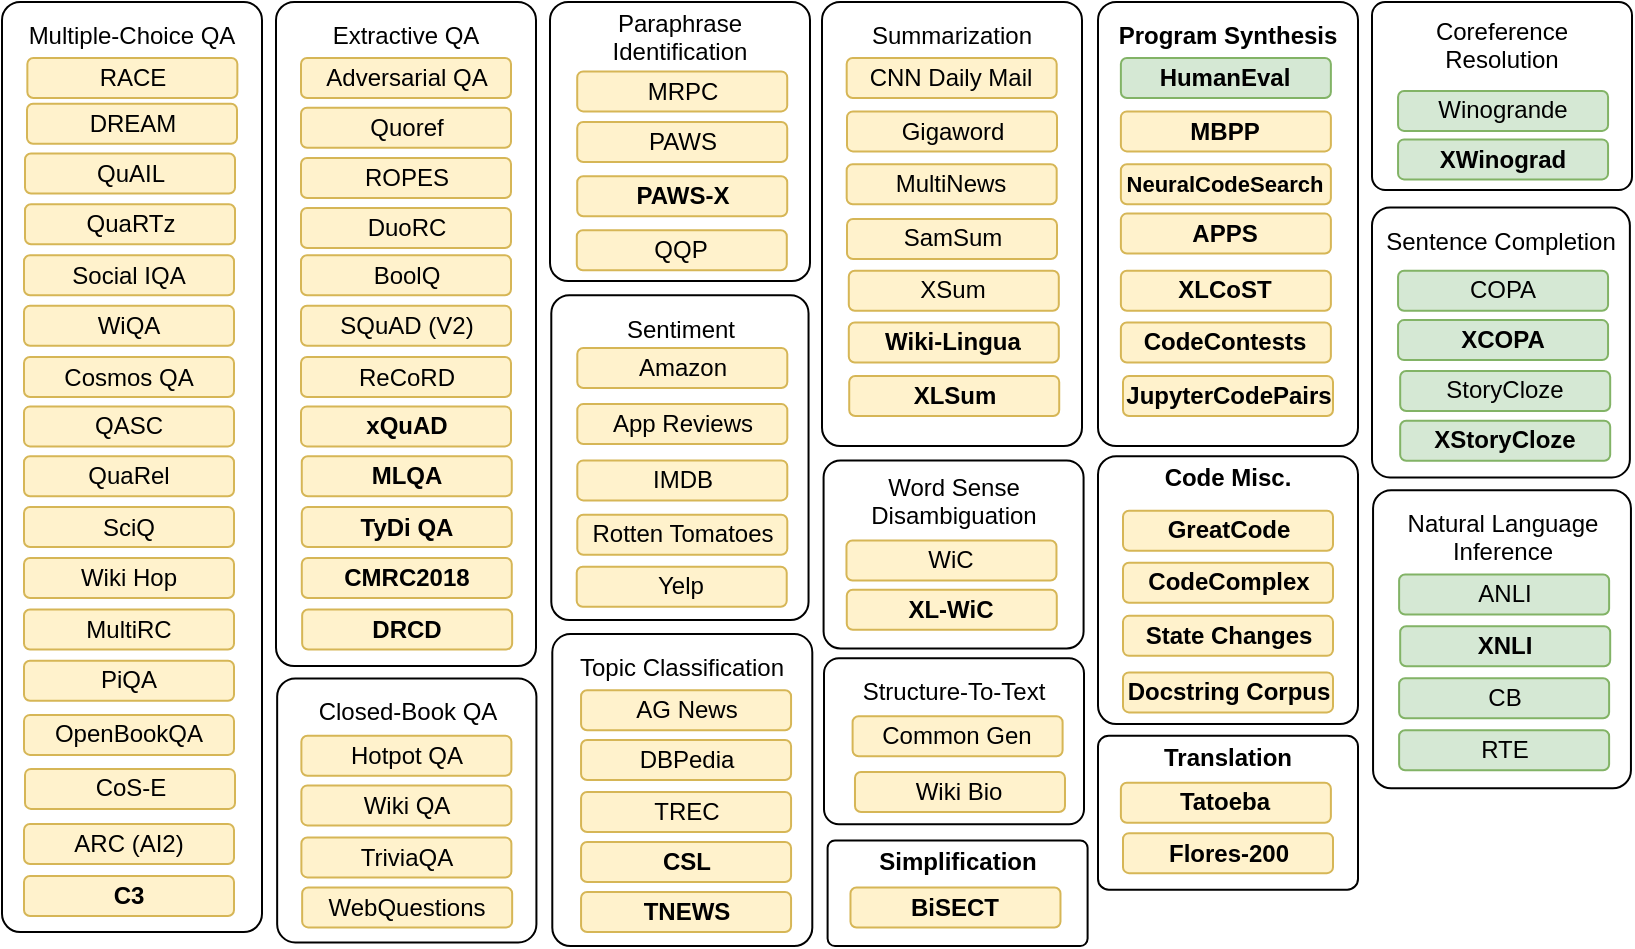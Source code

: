 <mxfile version="20.4.2" type="device" pages="4"><diagram name="xp3" id="HOmkijU_oPxjSOrhAgZc"><mxGraphModel dx="946" dy="1496" grid="1" gridSize="10" guides="1" tooltips="1" connect="1" arrows="1" fold="1" page="1" pageScale="1" pageWidth="1100" pageHeight="850" background="none" math="0" shadow="0"><root><mxCell id="F6rlvgwAk0okrd9CDzD--0"/><mxCell id="F6rlvgwAk0okrd9CDzD--1" parent="F6rlvgwAk0okrd9CDzD--0"/><mxCell id="F6rlvgwAk0okrd9CDzD--2" value="Summarization" style="rounded=1;whiteSpace=wrap;html=1;hachureGap=4;pointerEvents=0;align=center;verticalAlign=top;spacingLeft=0;spacing=5;arcSize=7;fillColor=none;" parent="F6rlvgwAk0okrd9CDzD--1" vertex="1"><mxGeometry x="414" y="-512" width="130" height="222" as="geometry"/></mxCell><mxCell id="F6rlvgwAk0okrd9CDzD--3" value="Sentiment" style="rounded=1;whiteSpace=wrap;html=1;hachureGap=4;pointerEvents=0;align=center;verticalAlign=top;spacingLeft=0;spacing=5;arcSize=7;fillColor=none;" parent="F6rlvgwAk0okrd9CDzD--1" vertex="1"><mxGeometry x="278.65" y="-365.35" width="128.62" height="162.36" as="geometry"/></mxCell><mxCell id="F6rlvgwAk0okrd9CDzD--4" value="Paraphrase Identification" style="rounded=1;whiteSpace=wrap;html=1;hachureGap=4;pointerEvents=0;align=center;verticalAlign=top;spacingLeft=0;spacing=5;arcSize=7;fillColor=none;spacingTop=-6;" parent="F6rlvgwAk0okrd9CDzD--1" vertex="1"><mxGeometry x="278" y="-512" width="130" height="139.56" as="geometry"/></mxCell><mxCell id="F6rlvgwAk0okrd9CDzD--5" value="Coreference Resolution" style="rounded=1;whiteSpace=wrap;html=1;hachureGap=4;pointerEvents=0;align=center;verticalAlign=top;fillColor=none;spacingLeft=0;spacing=5;strokeColor=#000000;arcSize=7;spacingTop=-2;" parent="F6rlvgwAk0okrd9CDzD--1" vertex="1"><mxGeometry x="689" y="-512" width="130" height="94" as="geometry"/></mxCell><mxCell id="F6rlvgwAk0okrd9CDzD--6" value="QQP" style="rounded=1;whiteSpace=wrap;html=1;hachureGap=4;pointerEvents=0;fillColor=#fff2cc;align=center;verticalAlign=middle;strokeColor=#d6b656;" parent="F6rlvgwAk0okrd9CDzD--1" vertex="1"><mxGeometry x="291.4" y="-397.87" width="105" height="20" as="geometry"/></mxCell><mxCell id="F6rlvgwAk0okrd9CDzD--7" value="MRPC" style="rounded=1;whiteSpace=wrap;html=1;hachureGap=4;pointerEvents=0;fillColor=#fff2cc;align=center;verticalAlign=middle;strokeColor=#d6b656;" parent="F6rlvgwAk0okrd9CDzD--1" vertex="1"><mxGeometry x="291.61" y="-477.3" width="105" height="20" as="geometry"/></mxCell><mxCell id="F6rlvgwAk0okrd9CDzD--8" value="PAWS" style="rounded=1;whiteSpace=wrap;html=1;hachureGap=4;pointerEvents=0;fillColor=#fff2cc;align=center;verticalAlign=middle;strokeColor=#d6b656;" parent="F6rlvgwAk0okrd9CDzD--1" vertex="1"><mxGeometry x="291.61" y="-451.97" width="105" height="20" as="geometry"/></mxCell><mxCell id="F6rlvgwAk0okrd9CDzD--9" value="Yelp" style="rounded=1;whiteSpace=wrap;html=1;hachureGap=4;pointerEvents=0;fillColor=#fff2cc;align=center;verticalAlign=middle;strokeColor=#d6b656;" parent="F6rlvgwAk0okrd9CDzD--1" vertex="1"><mxGeometry x="291.36" y="-229.62" width="105" height="20" as="geometry"/></mxCell><mxCell id="F6rlvgwAk0okrd9CDzD--10" value="Rotten Tomatoes" style="rounded=1;whiteSpace=wrap;html=1;hachureGap=4;pointerEvents=0;fillColor=#fff2cc;align=center;verticalAlign=middle;strokeColor=#d6b656;" parent="F6rlvgwAk0okrd9CDzD--1" vertex="1"><mxGeometry x="291.65" y="-255.62" width="105" height="20" as="geometry"/></mxCell><mxCell id="F6rlvgwAk0okrd9CDzD--11" value="App Reviews" style="rounded=1;whiteSpace=wrap;html=1;hachureGap=4;pointerEvents=0;fillColor=#fff2cc;align=center;verticalAlign=middle;strokeColor=#d6b656;" parent="F6rlvgwAk0okrd9CDzD--1" vertex="1"><mxGeometry x="291.65" y="-310.96" width="105" height="20" as="geometry"/></mxCell><mxCell id="F6rlvgwAk0okrd9CDzD--12" value="IMDB" style="rounded=1;whiteSpace=wrap;html=1;hachureGap=4;pointerEvents=0;fillColor=#fff2cc;align=center;verticalAlign=middle;strokeColor=#d6b656;" parent="F6rlvgwAk0okrd9CDzD--1" vertex="1"><mxGeometry x="291.65" y="-282.8" width="105" height="20" as="geometry"/></mxCell><mxCell id="F6rlvgwAk0okrd9CDzD--13" value="Amazon" style="rounded=1;whiteSpace=wrap;html=1;hachureGap=4;pointerEvents=0;fillColor=#fff2cc;align=center;verticalAlign=middle;strokeColor=#d6b656;" parent="F6rlvgwAk0okrd9CDzD--1" vertex="1"><mxGeometry x="291.65" y="-338.99" width="105" height="20" as="geometry"/></mxCell><mxCell id="F6rlvgwAk0okrd9CDzD--14" value="Topic Classification" style="rounded=1;whiteSpace=wrap;html=1;hachureGap=4;pointerEvents=0;align=center;verticalAlign=top;fillColor=none;spacingLeft=0;spacing=5;strokeColor=#000000;arcSize=7;" parent="F6rlvgwAk0okrd9CDzD--1" vertex="1"><mxGeometry x="279.15" y="-195.99" width="130" height="155.99" as="geometry"/></mxCell><mxCell id="F6rlvgwAk0okrd9CDzD--15" value="AG News" style="rounded=1;whiteSpace=wrap;html=1;hachureGap=4;pointerEvents=0;fillColor=#fff2cc;align=center;verticalAlign=middle;strokeColor=#d6b656;" parent="F6rlvgwAk0okrd9CDzD--1" vertex="1"><mxGeometry x="293.53" y="-167.86" width="105" height="20" as="geometry"/></mxCell><mxCell id="F6rlvgwAk0okrd9CDzD--16" value="DBPedia" style="rounded=1;whiteSpace=wrap;html=1;hachureGap=4;pointerEvents=0;fillColor=#fff2cc;align=center;verticalAlign=middle;strokeColor=#d6b656;" parent="F6rlvgwAk0okrd9CDzD--1" vertex="1"><mxGeometry x="293.53" y="-143" width="105" height="20" as="geometry"/></mxCell><mxCell id="F6rlvgwAk0okrd9CDzD--17" value="TREC" style="rounded=1;whiteSpace=wrap;html=1;hachureGap=4;pointerEvents=0;fillColor=#fff2cc;align=center;verticalAlign=middle;strokeColor=#d6b656;" parent="F6rlvgwAk0okrd9CDzD--1" vertex="1"><mxGeometry x="293.53" y="-117" width="105" height="20" as="geometry"/></mxCell><mxCell id="F6rlvgwAk0okrd9CDzD--18" value="Structure-To-Text" style="rounded=1;whiteSpace=wrap;html=1;hachureGap=4;pointerEvents=0;align=center;verticalAlign=top;spacingLeft=0;spacing=5;arcSize=9;fillColor=none;" parent="F6rlvgwAk0okrd9CDzD--1" vertex="1"><mxGeometry x="415" y="-183.88" width="130" height="83" as="geometry"/></mxCell><mxCell id="F6rlvgwAk0okrd9CDzD--19" value="Wiki Bio" style="rounded=1;whiteSpace=wrap;html=1;hachureGap=4;pointerEvents=0;fillColor=#fff2cc;align=center;verticalAlign=middle;strokeColor=#d6b656;" parent="F6rlvgwAk0okrd9CDzD--1" vertex="1"><mxGeometry x="430.49" y="-126.98" width="105" height="20" as="geometry"/></mxCell><mxCell id="F6rlvgwAk0okrd9CDzD--20" value="Common Gen" style="rounded=1;whiteSpace=wrap;html=1;hachureGap=4;pointerEvents=0;fillColor=#fff2cc;align=center;verticalAlign=middle;strokeColor=#d6b656;" parent="F6rlvgwAk0okrd9CDzD--1" vertex="1"><mxGeometry x="429.3" y="-154.88" width="105" height="20" as="geometry"/></mxCell><mxCell id="F6rlvgwAk0okrd9CDzD--21" value="MultiNews" style="rounded=1;whiteSpace=wrap;html=1;hachureGap=4;pointerEvents=0;fillColor=#fff2cc;align=center;verticalAlign=middle;strokeColor=#d6b656;" parent="F6rlvgwAk0okrd9CDzD--1" vertex="1"><mxGeometry x="426.34" y="-430.85" width="105" height="20" as="geometry"/></mxCell><mxCell id="F6rlvgwAk0okrd9CDzD--22" value="Gigaword" style="rounded=1;whiteSpace=wrap;html=1;hachureGap=4;pointerEvents=0;fillColor=#fff2cc;align=center;verticalAlign=middle;strokeColor=#d6b656;" parent="F6rlvgwAk0okrd9CDzD--1" vertex="1"><mxGeometry x="426.5" y="-457.3" width="105" height="20" as="geometry"/></mxCell><mxCell id="F6rlvgwAk0okrd9CDzD--23" value="XSum" style="rounded=1;whiteSpace=wrap;html=1;hachureGap=4;pointerEvents=0;fillColor=#fff2cc;align=center;verticalAlign=middle;strokeColor=#d6b656;fontStyle=0" parent="F6rlvgwAk0okrd9CDzD--1" vertex="1"><mxGeometry x="427.4" y="-377.63" width="105" height="20" as="geometry"/></mxCell><mxCell id="F6rlvgwAk0okrd9CDzD--24" value="SamSum" style="rounded=1;whiteSpace=wrap;html=1;hachureGap=4;pointerEvents=0;fillColor=#fff2cc;align=center;verticalAlign=middle;strokeColor=#d6b656;" parent="F6rlvgwAk0okrd9CDzD--1" vertex="1"><mxGeometry x="426.5" y="-403.52" width="105" height="20" as="geometry"/></mxCell><mxCell id="F6rlvgwAk0okrd9CDzD--25" value="CNN Daily Mail" style="rounded=1;whiteSpace=wrap;html=1;hachureGap=4;pointerEvents=0;fillColor=#fff2cc;align=center;verticalAlign=middle;strokeColor=#d6b656;" parent="F6rlvgwAk0okrd9CDzD--1" vertex="1"><mxGeometry x="426.34" y="-484" width="105" height="20" as="geometry"/></mxCell><mxCell id="F6rlvgwAk0okrd9CDzD--26" value="Closed-Book QA" style="rounded=1;whiteSpace=wrap;html=1;hachureGap=4;pointerEvents=0;align=center;verticalAlign=top;fillColor=none;spacingLeft=0;spacing=5;strokeColor=#000000;arcSize=7;" parent="F6rlvgwAk0okrd9CDzD--1" vertex="1"><mxGeometry x="141.58" y="-173.78" width="129.63" height="132" as="geometry"/></mxCell><mxCell id="F6rlvgwAk0okrd9CDzD--27" value="Hotpot QA" style="rounded=1;whiteSpace=wrap;html=1;hachureGap=4;pointerEvents=0;fillColor=#fff2cc;align=center;verticalAlign=middle;strokeColor=#d6b656;" parent="F6rlvgwAk0okrd9CDzD--1" vertex="1"><mxGeometry x="153.69" y="-145.15" width="105" height="20" as="geometry"/></mxCell><mxCell id="F6rlvgwAk0okrd9CDzD--28" value="Wiki QA" style="rounded=1;whiteSpace=wrap;html=1;hachureGap=4;pointerEvents=0;fillColor=#fff2cc;align=center;verticalAlign=middle;strokeColor=#d6b656;" parent="F6rlvgwAk0okrd9CDzD--1" vertex="1"><mxGeometry x="153.69" y="-120.3" width="105" height="20" as="geometry"/></mxCell><mxCell id="F6rlvgwAk0okrd9CDzD--29" value="Extractive QA" style="rounded=1;whiteSpace=wrap;html=1;hachureGap=4;pointerEvents=0;align=center;verticalAlign=top;fillColor=none;spacingLeft=0;spacing=5;strokeColor=#000000;arcSize=7;" parent="F6rlvgwAk0okrd9CDzD--1" vertex="1"><mxGeometry x="141" y="-512" width="130" height="332" as="geometry"/></mxCell><mxCell id="F6rlvgwAk0okrd9CDzD--30" value="ROPES" style="rounded=1;whiteSpace=wrap;html=1;hachureGap=4;pointerEvents=0;fillColor=#fff2cc;align=center;verticalAlign=middle;strokeColor=#d6b656;" parent="F6rlvgwAk0okrd9CDzD--1" vertex="1"><mxGeometry x="153.5" y="-434" width="105" height="20" as="geometry"/></mxCell><mxCell id="F6rlvgwAk0okrd9CDzD--31" value="Adversarial QA" style="rounded=1;whiteSpace=wrap;html=1;hachureGap=4;pointerEvents=0;fillColor=#fff2cc;align=center;verticalAlign=middle;strokeColor=#d6b656;" parent="F6rlvgwAk0okrd9CDzD--1" vertex="1"><mxGeometry x="153.5" y="-484" width="105" height="20" as="geometry"/></mxCell><mxCell id="F6rlvgwAk0okrd9CDzD--32" value="DuoRC" style="rounded=1;whiteSpace=wrap;html=1;hachureGap=4;pointerEvents=0;fillColor=#fff2cc;align=center;verticalAlign=middle;strokeColor=#d6b656;" parent="F6rlvgwAk0okrd9CDzD--1" vertex="1"><mxGeometry x="153.5" y="-409.0" width="105" height="20" as="geometry"/></mxCell><mxCell id="F6rlvgwAk0okrd9CDzD--34" value="Multiple-Choice QA" style="rounded=1;whiteSpace=wrap;html=1;hachureGap=4;pointerEvents=0;align=center;verticalAlign=top;spacingLeft=0;spacing=5;arcSize=7;fillColor=none;fontSize=12;" parent="F6rlvgwAk0okrd9CDzD--1" vertex="1"><mxGeometry x="4" y="-512" width="130" height="465" as="geometry"/></mxCell><mxCell id="F6rlvgwAk0okrd9CDzD--36" value="DREAM" style="rounded=1;whiteSpace=wrap;html=1;hachureGap=4;pointerEvents=0;fillColor=#fff2cc;align=center;verticalAlign=middle;strokeColor=#d6b656;" parent="F6rlvgwAk0okrd9CDzD--1" vertex="1"><mxGeometry x="16.5" y="-461.16" width="105" height="20" as="geometry"/></mxCell><mxCell id="F6rlvgwAk0okrd9CDzD--37" value="QuAIL" style="rounded=1;whiteSpace=wrap;html=1;hachureGap=4;pointerEvents=0;fillColor=#fff2cc;align=center;verticalAlign=middle;strokeColor=#d6b656;" parent="F6rlvgwAk0okrd9CDzD--1" vertex="1"><mxGeometry x="15.5" y="-436.23" width="105" height="20" as="geometry"/></mxCell><mxCell id="F6rlvgwAk0okrd9CDzD--38" value="QuaRTz" style="rounded=1;whiteSpace=wrap;html=1;hachureGap=4;pointerEvents=0;fillColor=#fff2cc;align=center;verticalAlign=middle;strokeColor=#d6b656;" parent="F6rlvgwAk0okrd9CDzD--1" vertex="1"><mxGeometry x="15.5" y="-410.85" width="105" height="20" as="geometry"/></mxCell><mxCell id="F6rlvgwAk0okrd9CDzD--39" value="Social IQA" style="rounded=1;whiteSpace=wrap;html=1;hachureGap=4;pointerEvents=0;fillColor=#fff2cc;align=center;verticalAlign=middle;strokeColor=#d6b656;" parent="F6rlvgwAk0okrd9CDzD--1" vertex="1"><mxGeometry x="15" y="-385.35" width="105" height="20" as="geometry"/></mxCell><mxCell id="F6rlvgwAk0okrd9CDzD--40" value="Cosmos QA" style="rounded=1;whiteSpace=wrap;html=1;hachureGap=4;pointerEvents=0;fillColor=#fff2cc;align=center;verticalAlign=middle;strokeColor=#d6b656;" parent="F6rlvgwAk0okrd9CDzD--1" vertex="1"><mxGeometry x="15" y="-334.5" width="105" height="20" as="geometry"/></mxCell><mxCell id="F6rlvgwAk0okrd9CDzD--41" value="QASC" style="rounded=1;whiteSpace=wrap;html=1;hachureGap=4;pointerEvents=0;fillColor=#fff2cc;align=center;verticalAlign=middle;strokeColor=#d6b656;" parent="F6rlvgwAk0okrd9CDzD--1" vertex="1"><mxGeometry x="15" y="-309.81" width="105" height="20" as="geometry"/></mxCell><mxCell id="F6rlvgwAk0okrd9CDzD--42" value="WiQA" style="rounded=1;whiteSpace=wrap;html=1;hachureGap=4;pointerEvents=0;fillColor=#fff2cc;align=center;verticalAlign=middle;strokeColor=#d6b656;" parent="F6rlvgwAk0okrd9CDzD--1" vertex="1"><mxGeometry x="15" y="-360.1" width="105" height="20" as="geometry"/></mxCell><mxCell id="F6rlvgwAk0okrd9CDzD--43" value="SciQ" style="rounded=1;whiteSpace=wrap;html=1;hachureGap=4;pointerEvents=0;fillColor=#fff2cc;align=center;verticalAlign=middle;strokeColor=#d6b656;" parent="F6rlvgwAk0okrd9CDzD--1" vertex="1"><mxGeometry x="15" y="-259.5" width="105" height="20" as="geometry"/></mxCell><mxCell id="F6rlvgwAk0okrd9CDzD--44" value="QuaRel" style="rounded=1;whiteSpace=wrap;html=1;hachureGap=4;pointerEvents=0;fillColor=#fff2cc;align=center;verticalAlign=middle;strokeColor=#d6b656;" parent="F6rlvgwAk0okrd9CDzD--1" vertex="1"><mxGeometry x="15" y="-284.88" width="105" height="20" as="geometry"/></mxCell><mxCell id="F6rlvgwAk0okrd9CDzD--51" value="COPA" style="rounded=1;whiteSpace=wrap;html=1;hachureGap=4;pointerEvents=0;fillColor=#d5e8d4;align=center;verticalAlign=middle;strokeColor=#82b366;" parent="F6rlvgwAk0okrd9CDzD--1" vertex="1"><mxGeometry x="702.03" y="-377.63" width="105" height="20" as="geometry"/></mxCell><mxCell id="FZMLQJe9-KMN1TFDe0h3-3" value="" style="edgeStyle=orthogonalEdgeStyle;rounded=0;orthogonalLoop=1;jettySize=auto;html=1;" parent="F6rlvgwAk0okrd9CDzD--1" edge="1"><mxGeometry relative="1" as="geometry"><mxPoint x="74.9" y="181.94" as="sourcePoint"/></mxGeometry></mxCell><mxCell id="F6rlvgwAk0okrd9CDzD--61" value="Sentence Completion" style="rounded=1;whiteSpace=wrap;html=1;hachureGap=4;pointerEvents=0;align=center;verticalAlign=top;fillColor=none;spacingLeft=0;spacing=5;arcSize=7;spacingBottom=0;spacingTop=0;" parent="F6rlvgwAk0okrd9CDzD--1" vertex="1"><mxGeometry x="689" y="-409.28" width="128.94" height="135" as="geometry"/></mxCell><mxCell id="F6rlvgwAk0okrd9CDzD--63" value="StoryCloze" style="rounded=1;whiteSpace=wrap;html=1;hachureGap=4;pointerEvents=0;fillColor=#d5e8d4;align=center;verticalAlign=middle;strokeColor=#82b366;" parent="F6rlvgwAk0okrd9CDzD--1" vertex="1"><mxGeometry x="703.09" y="-327.53" width="105" height="20" as="geometry"/></mxCell><mxCell id="F6rlvgwAk0okrd9CDzD--64" value="Natural Language Inference" style="rounded=1;whiteSpace=wrap;html=1;hachureGap=4;pointerEvents=0;align=center;verticalAlign=top;fillColor=none;spacingLeft=0;spacing=5;arcSize=7;" parent="F6rlvgwAk0okrd9CDzD--1" vertex="1"><mxGeometry x="689.53" y="-267.86" width="128.94" height="149" as="geometry"/></mxCell><mxCell id="F6rlvgwAk0okrd9CDzD--65" value="ANLI" style="rounded=1;whiteSpace=wrap;html=1;hachureGap=4;pointerEvents=0;fillColor=#d5e8d4;align=center;verticalAlign=middle;strokeColor=#82b366;" parent="F6rlvgwAk0okrd9CDzD--1" vertex="1"><mxGeometry x="702.56" y="-225.76" width="105" height="20" as="geometry"/></mxCell><mxCell id="F6rlvgwAk0okrd9CDzD--66" value="CB" style="rounded=1;whiteSpace=wrap;html=1;hachureGap=4;pointerEvents=0;fillColor=#d5e8d4;align=center;verticalAlign=middle;strokeColor=#82b366;" parent="F6rlvgwAk0okrd9CDzD--1" vertex="1"><mxGeometry x="702.56" y="-173.86" width="105" height="20" as="geometry"/></mxCell><mxCell id="F6rlvgwAk0okrd9CDzD--67" value="RTE" style="rounded=1;whiteSpace=wrap;html=1;hachureGap=4;pointerEvents=0;fillColor=#d5e8d4;align=center;verticalAlign=middle;strokeColor=#82b366;" parent="F6rlvgwAk0okrd9CDzD--1" vertex="1"><mxGeometry x="702.56" y="-147.86" width="105" height="20" as="geometry"/></mxCell><mxCell id="F6rlvgwAk0okrd9CDzD--69" value="Winogrande" style="rounded=1;whiteSpace=wrap;html=1;hachureGap=4;pointerEvents=0;fillColor=#d5e8d4;align=center;verticalAlign=middle;strokeColor=#82b366;" parent="F6rlvgwAk0okrd9CDzD--1" vertex="1"><mxGeometry x="702.03" y="-467.54" width="105" height="20" as="geometry"/></mxCell><mxCell id="F6rlvgwAk0okrd9CDzD--70" value="Word Sense Disambiguation" style="rounded=1;whiteSpace=wrap;html=1;hachureGap=4;pointerEvents=0;align=center;verticalAlign=top;fillColor=none;spacingLeft=0;spacing=5;strokeColor=#000000;arcSize=9;spacingTop=-3;" parent="F6rlvgwAk0okrd9CDzD--1" vertex="1"><mxGeometry x="414.79" y="-282.8" width="130" height="94" as="geometry"/></mxCell><mxCell id="F6rlvgwAk0okrd9CDzD--72" value="WiC" style="rounded=1;whiteSpace=wrap;html=1;hachureGap=4;pointerEvents=0;fillColor=#fff2cc;align=center;verticalAlign=middle;strokeColor=#d6b656;" parent="F6rlvgwAk0okrd9CDzD--1" vertex="1"><mxGeometry x="426.23" y="-242.78" width="105" height="20" as="geometry"/></mxCell><mxCell id="F6rlvgwAk0okrd9CDzD--73" value="Quoref" style="rounded=1;whiteSpace=wrap;html=1;hachureGap=4;pointerEvents=0;fillColor=#fff2cc;align=center;verticalAlign=middle;strokeColor=#d6b656;" parent="F6rlvgwAk0okrd9CDzD--1" vertex="1"><mxGeometry x="153.5" y="-459.15" width="105" height="20" as="geometry"/></mxCell><mxCell id="F6rlvgwAk0okrd9CDzD--74" value="Wiki Hop" style="rounded=1;whiteSpace=wrap;html=1;hachureGap=4;pointerEvents=0;fillColor=#fff2cc;align=center;verticalAlign=middle;strokeColor=#d6b656;" parent="F6rlvgwAk0okrd9CDzD--1" vertex="1"><mxGeometry x="15" y="-234" width="105" height="20" as="geometry"/></mxCell><mxCell id="tAPmWEkyaTVkHpkJs9cX-2" value="PAWS-X" style="rounded=1;whiteSpace=wrap;html=1;hachureGap=4;pointerEvents=0;fillColor=#fff2cc;align=center;verticalAlign=middle;strokeColor=#d6b656;gradientColor=none;gradientDirection=south;fontStyle=1" parent="F6rlvgwAk0okrd9CDzD--1" vertex="1"><mxGeometry x="291.61" y="-424.87" width="105" height="20" as="geometry"/></mxCell><mxCell id="tAPmWEkyaTVkHpkJs9cX-3" value="XWinograd" style="rounded=1;whiteSpace=wrap;html=1;hachureGap=4;pointerEvents=0;fillColor=#d5e8d4;align=center;verticalAlign=middle;strokeColor=#82b366;gradientColor=none;fontStyle=1" parent="F6rlvgwAk0okrd9CDzD--1" vertex="1"><mxGeometry x="702.03" y="-443.3" width="105" height="20" as="geometry"/></mxCell><mxCell id="tAPmWEkyaTVkHpkJs9cX-4" value="XNLI" style="rounded=1;whiteSpace=wrap;html=1;hachureGap=4;pointerEvents=0;fillColor=#d5e8d4;align=center;verticalAlign=middle;strokeColor=#82b366;gradientColor=none;fontStyle=1" parent="F6rlvgwAk0okrd9CDzD--1" vertex="1"><mxGeometry x="703.09" y="-199.86" width="105" height="20" as="geometry"/></mxCell><mxCell id="tAPmWEkyaTVkHpkJs9cX-5" value="XCOPA" style="rounded=1;whiteSpace=wrap;html=1;hachureGap=4;pointerEvents=0;fillColor=#d5e8d4;align=center;verticalAlign=middle;strokeColor=#82b366;gradientColor=none;fontStyle=1" parent="F6rlvgwAk0okrd9CDzD--1" vertex="1"><mxGeometry x="702.03" y="-352.94" width="105" height="20" as="geometry"/></mxCell><mxCell id="tAPmWEkyaTVkHpkJs9cX-6" value="Wiki-Lingua" style="rounded=1;whiteSpace=wrap;html=1;hachureGap=4;pointerEvents=0;fillColor=#fff2cc;align=center;verticalAlign=middle;strokeColor=#d6b656;gradientColor=none;fontStyle=1" parent="F6rlvgwAk0okrd9CDzD--1" vertex="1"><mxGeometry x="427.4" y="-351.78" width="105" height="20" as="geometry"/></mxCell><mxCell id="tAPmWEkyaTVkHpkJs9cX-7" value="xQuAD" style="rounded=1;whiteSpace=wrap;html=1;hachureGap=4;pointerEvents=0;fillColor=#fff2cc;align=center;verticalAlign=middle;strokeColor=#d6b656;gradientColor=none;fontStyle=1" parent="F6rlvgwAk0okrd9CDzD--1" vertex="1"><mxGeometry x="153.5" y="-309.81" width="105" height="20" as="geometry"/></mxCell><mxCell id="tAPmWEkyaTVkHpkJs9cX-12" value="Translation" style="rounded=1;whiteSpace=wrap;html=1;hachureGap=4;pointerEvents=0;align=center;verticalAlign=top;spacingLeft=0;spacing=5;arcSize=7;fillColor=none;spacingTop=-6;fontStyle=1" parent="F6rlvgwAk0okrd9CDzD--1" vertex="1"><mxGeometry x="552" y="-145.15" width="130" height="77" as="geometry"/></mxCell><mxCell id="tAPmWEkyaTVkHpkJs9cX-14" value="Tatoeba" style="rounded=1;whiteSpace=wrap;html=1;hachureGap=4;pointerEvents=0;fillColor=#fff2cc;align=center;verticalAlign=middle;strokeColor=#d6b656;gradientColor=none;fontStyle=1" parent="F6rlvgwAk0okrd9CDzD--1" vertex="1"><mxGeometry x="563.44" y="-121.62" width="105" height="20" as="geometry"/></mxCell><mxCell id="tAPmWEkyaTVkHpkJs9cX-15" value="Flores-200" style="rounded=1;whiteSpace=wrap;html=1;hachureGap=4;pointerEvents=0;fillColor=#fff2cc;align=center;verticalAlign=middle;strokeColor=#d6b656;gradientColor=none;fontStyle=1" parent="F6rlvgwAk0okrd9CDzD--1" vertex="1"><mxGeometry x="564.5" y="-96.43" width="105" height="20" as="geometry"/></mxCell><mxCell id="tAPmWEkyaTVkHpkJs9cX-17" value="Program Synthesis" style="rounded=1;whiteSpace=wrap;html=1;hachureGap=4;pointerEvents=0;align=center;verticalAlign=top;spacingLeft=0;spacing=5;arcSize=7;fillColor=none;spacingTop=0;fontStyle=1" parent="F6rlvgwAk0okrd9CDzD--1" vertex="1"><mxGeometry x="552" y="-512" width="130" height="222" as="geometry"/></mxCell><mxCell id="tAPmWEkyaTVkHpkJs9cX-18" value="HumanEval" style="rounded=1;whiteSpace=wrap;html=1;hachureGap=4;pointerEvents=0;fillColor=#d5e8d4;align=center;verticalAlign=middle;strokeColor=#82b366;gradientColor=none;fontStyle=1" parent="F6rlvgwAk0okrd9CDzD--1" vertex="1"><mxGeometry x="563.44" y="-484.0" width="105" height="20" as="geometry"/></mxCell><mxCell id="tAPmWEkyaTVkHpkJs9cX-19" value="MBPP" style="rounded=1;whiteSpace=wrap;html=1;hachureGap=4;pointerEvents=0;fillColor=#fff2cc;align=center;verticalAlign=middle;strokeColor=#D6B656;gradientColor=none;fontStyle=1" parent="F6rlvgwAk0okrd9CDzD--1" vertex="1"><mxGeometry x="563.44" y="-457.3" width="105" height="20" as="geometry"/></mxCell><mxCell id="ln2Vvj5xeARcFBcpKTFF-1" value="XL-WiC" style="rounded=1;whiteSpace=wrap;html=1;hachureGap=4;pointerEvents=0;fillColor=#fff2cc;align=center;verticalAlign=middle;strokeColor=#d6b656;gradientColor=none;fontStyle=1" parent="F6rlvgwAk0okrd9CDzD--1" vertex="1"><mxGeometry x="426.39" y="-218.09" width="105" height="20" as="geometry"/></mxCell><mxCell id="ln2Vvj5xeARcFBcpKTFF-2" value="XLSum" style="rounded=1;whiteSpace=wrap;html=1;hachureGap=4;pointerEvents=0;fillColor=#fff2cc;align=center;verticalAlign=middle;strokeColor=#d6b656;gradientColor=none;fontStyle=1" parent="F6rlvgwAk0okrd9CDzD--1" vertex="1"><mxGeometry x="427.61" y="-325" width="105" height="20" as="geometry"/></mxCell><mxCell id="ln2Vvj5xeARcFBcpKTFF-3" value="XStoryCloze" style="rounded=1;whiteSpace=wrap;html=1;hachureGap=4;pointerEvents=0;fillColor=#d5e8d4;align=center;verticalAlign=middle;strokeColor=#82b366;gradientColor=none;fontStyle=1" parent="F6rlvgwAk0okrd9CDzD--1" vertex="1"><mxGeometry x="703.09" y="-302.63" width="105" height="20" as="geometry"/></mxCell><mxCell id="ln2Vvj5xeARcFBcpKTFF-4" value="NeuralCodeSearch" style="rounded=1;whiteSpace=wrap;html=1;hachureGap=4;pointerEvents=0;fillColor=#fff2cc;align=center;verticalAlign=middle;strokeColor=#D6B656;gradientColor=none;strokeWidth=1;shadow=0;glass=0;sketch=0;fontStyle=1;fontSize=11;" parent="F6rlvgwAk0okrd9CDzD--1" vertex="1"><mxGeometry x="563.44" y="-430.85" width="105" height="20" as="geometry"/></mxCell><mxCell id="ln2Vvj5xeARcFBcpKTFF-5" value="GreatCode" style="rounded=1;whiteSpace=wrap;html=1;hachureGap=4;pointerEvents=0;fillColor=#fff2cc;align=center;verticalAlign=middle;strokeColor=#d6b656;gradientColor=none;fontStyle=1" parent="F6rlvgwAk0okrd9CDzD--1" vertex="1"><mxGeometry x="564.5" y="-257.6" width="105" height="20" as="geometry"/></mxCell><mxCell id="ln2Vvj5xeARcFBcpKTFF-6" value="MLQA" style="rounded=1;whiteSpace=wrap;html=1;hachureGap=4;pointerEvents=0;fillColor=#fff2cc;align=center;verticalAlign=middle;strokeColor=#d6b656;gradientColor=none;fontStyle=1" parent="F6rlvgwAk0okrd9CDzD--1" vertex="1"><mxGeometry x="153.89" y="-284.88" width="105" height="20" as="geometry"/></mxCell><mxCell id="ln2Vvj5xeARcFBcpKTFF-7" value="TyDi QA" style="rounded=1;whiteSpace=wrap;html=1;hachureGap=4;pointerEvents=0;fillColor=#fff2cc;align=center;verticalAlign=middle;strokeColor=#d6b656;gradientColor=none;fontStyle=1" parent="F6rlvgwAk0okrd9CDzD--1" vertex="1"><mxGeometry x="153.89" y="-259.5" width="105" height="20" as="geometry"/></mxCell><mxCell id="ln2Vvj5xeARcFBcpKTFF-8" value="Code Misc." style="rounded=1;whiteSpace=wrap;html=1;hachureGap=4;pointerEvents=0;align=center;verticalAlign=top;spacingLeft=0;spacing=5;arcSize=7;fillColor=none;spacingTop=-6;fontStyle=1" parent="F6rlvgwAk0okrd9CDzD--1" vertex="1"><mxGeometry x="552" y="-284.88" width="130" height="133.9" as="geometry"/></mxCell><mxCell id="ln2Vvj5xeARcFBcpKTFF-9" value="CodeComplex" style="rounded=1;whiteSpace=wrap;html=1;hachureGap=4;pointerEvents=0;fillColor=#fff2cc;align=center;verticalAlign=middle;strokeColor=#d6b656;gradientColor=none;fontStyle=1" parent="F6rlvgwAk0okrd9CDzD--1" vertex="1"><mxGeometry x="564.5" y="-231.6" width="105" height="20" as="geometry"/></mxCell><mxCell id="ln2Vvj5xeARcFBcpKTFF-10" value="State Changes" style="rounded=1;whiteSpace=wrap;html=1;hachureGap=4;pointerEvents=0;fillColor=#fff2cc;align=center;verticalAlign=middle;strokeColor=#d6b656;gradientColor=none;fontStyle=1" parent="F6rlvgwAk0okrd9CDzD--1" vertex="1"><mxGeometry x="564.5" y="-205.07" width="105" height="20" as="geometry"/></mxCell><mxCell id="ln2Vvj5xeARcFBcpKTFF-11" value="APPS" style="rounded=1;whiteSpace=wrap;html=1;hachureGap=4;pointerEvents=0;fillColor=#fff2cc;align=center;verticalAlign=middle;strokeColor=#d6b656;gradientColor=none;fontStyle=1" parent="F6rlvgwAk0okrd9CDzD--1" vertex="1"><mxGeometry x="563.44" y="-406.21" width="105" height="20" as="geometry"/></mxCell><mxCell id="ln2Vvj5xeARcFBcpKTFF-12" value="XLCoST" style="rounded=1;whiteSpace=wrap;html=1;hachureGap=4;pointerEvents=0;fillColor=#fff2cc;align=center;verticalAlign=middle;strokeColor=#d6b656;gradientColor=none;fontStyle=1" parent="F6rlvgwAk0okrd9CDzD--1" vertex="1"><mxGeometry x="563.44" y="-377.63" width="105" height="20" as="geometry"/></mxCell><mxCell id="ln2Vvj5xeARcFBcpKTFF-13" value="CodeContests" style="rounded=1;whiteSpace=wrap;html=1;hachureGap=4;pointerEvents=0;fillColor=#fff2cc;align=center;verticalAlign=middle;strokeColor=#d6b656;gradientColor=none;fontStyle=1" parent="F6rlvgwAk0okrd9CDzD--1" vertex="1"><mxGeometry x="563.44" y="-351.78" width="105" height="20" as="geometry"/></mxCell><mxCell id="ln2Vvj5xeARcFBcpKTFF-14" value="Docstring Corpus" style="rounded=1;whiteSpace=wrap;html=1;hachureGap=4;pointerEvents=0;fillColor=#fff2cc;align=center;verticalAlign=middle;strokeColor=#d6b656;gradientColor=none;fontStyle=1" parent="F6rlvgwAk0okrd9CDzD--1" vertex="1"><mxGeometry x="564.5" y="-176.81" width="105" height="20" as="geometry"/></mxCell><mxCell id="ln2Vvj5xeARcFBcpKTFF-15" value="CSL" style="rounded=1;whiteSpace=wrap;html=1;hachureGap=4;pointerEvents=0;fillColor=#fff2cc;align=center;verticalAlign=middle;strokeColor=#d6b656;gradientColor=none;fontStyle=1" parent="F6rlvgwAk0okrd9CDzD--1" vertex="1"><mxGeometry x="293.53" y="-92" width="105" height="20" as="geometry"/></mxCell><mxCell id="ln2Vvj5xeARcFBcpKTFF-17" value="JupyterCodePairs" style="rounded=1;whiteSpace=wrap;html=1;hachureGap=4;pointerEvents=0;fillColor=#fff2cc;align=center;verticalAlign=middle;strokeColor=#d6b656;gradientColor=none;fontStyle=1" parent="F6rlvgwAk0okrd9CDzD--1" vertex="1"><mxGeometry x="564.5" y="-325.0" width="105" height="20" as="geometry"/></mxCell><mxCell id="Kq5jiymnwo_M0I-V1KuD-0" value="C3" style="rounded=1;whiteSpace=wrap;html=1;hachureGap=4;pointerEvents=0;fillColor=#fff2cc;align=center;verticalAlign=middle;strokeColor=#d6b656;gradientColor=none;fontStyle=1" parent="F6rlvgwAk0okrd9CDzD--1" vertex="1"><mxGeometry x="15.0" y="-75" width="105" height="20" as="geometry"/></mxCell><mxCell id="Kq5jiymnwo_M0I-V1KuD-1" value="CMRC2018" style="rounded=1;whiteSpace=wrap;html=1;hachureGap=4;pointerEvents=0;fillColor=#fff2cc;align=center;verticalAlign=middle;strokeColor=#d6b656;gradientColor=none;fontStyle=1" parent="F6rlvgwAk0okrd9CDzD--1" vertex="1"><mxGeometry x="153.89" y="-234.0" width="105" height="20" as="geometry"/></mxCell><mxCell id="Kq5jiymnwo_M0I-V1KuD-2" value="DRCD" style="rounded=1;whiteSpace=wrap;html=1;hachureGap=4;pointerEvents=0;fillColor=#fff2cc;align=center;verticalAlign=middle;strokeColor=#d6b656;gradientColor=none;fontStyle=1" parent="F6rlvgwAk0okrd9CDzD--1" vertex="1"><mxGeometry x="154.08" y="-208.28" width="105" height="20" as="geometry"/></mxCell><mxCell id="Kq5jiymnwo_M0I-V1KuD-3" value="TNEWS" style="rounded=1;whiteSpace=wrap;html=1;hachureGap=4;pointerEvents=0;fillColor=#fff2cc;align=center;verticalAlign=middle;strokeColor=#d6b656;gradientColor=none;fontStyle=1" parent="F6rlvgwAk0okrd9CDzD--1" vertex="1"><mxGeometry x="293.53" y="-67" width="105" height="20" as="geometry"/></mxCell><mxCell id="nLQPgt50ckYOgd7-sLD7-0" value="Simplification" style="rounded=1;whiteSpace=wrap;html=1;hachureGap=4;pointerEvents=0;align=center;verticalAlign=top;spacingLeft=0;spacing=5;arcSize=7;fillColor=none;spacingTop=-6;fontStyle=1" parent="F6rlvgwAk0okrd9CDzD--1" vertex="1"><mxGeometry x="416.8" y="-92.78" width="130" height="52.78" as="geometry"/></mxCell><mxCell id="nLQPgt50ckYOgd7-sLD7-1" value="BiSECT" style="rounded=1;whiteSpace=wrap;html=1;hachureGap=4;pointerEvents=0;fillColor=#fff2cc;align=center;verticalAlign=middle;strokeColor=#d6b656;gradientColor=none;fontStyle=1" parent="F6rlvgwAk0okrd9CDzD--1" vertex="1"><mxGeometry x="428.24" y="-69.25" width="105" height="20" as="geometry"/></mxCell><mxCell id="nLQPgt50ckYOgd7-sLD7-3" value="RACE" style="rounded=1;whiteSpace=wrap;html=1;hachureGap=4;pointerEvents=0;fillColor=#fff2cc;align=center;verticalAlign=middle;strokeColor=#d6b656;" parent="F6rlvgwAk0okrd9CDzD--1" vertex="1"><mxGeometry x="16.68" y="-484" width="105" height="20" as="geometry"/></mxCell><mxCell id="nLQPgt50ckYOgd7-sLD7-4" value="BoolQ" style="rounded=1;whiteSpace=wrap;html=1;hachureGap=4;pointerEvents=0;fillColor=#fff2cc;align=center;verticalAlign=middle;strokeColor=#d6b656;" parent="F6rlvgwAk0okrd9CDzD--1" vertex="1"><mxGeometry x="153.5" y="-385.35" width="105" height="20" as="geometry"/></mxCell><mxCell id="nLQPgt50ckYOgd7-sLD7-5" value="ARC (AI2)" style="rounded=1;whiteSpace=wrap;html=1;hachureGap=4;pointerEvents=0;fillColor=#fff2cc;align=center;verticalAlign=middle;strokeColor=#d6b656;" parent="F6rlvgwAk0okrd9CDzD--1" vertex="1"><mxGeometry x="15.0" y="-101.01" width="105" height="20" as="geometry"/></mxCell><mxCell id="nLQPgt50ckYOgd7-sLD7-6" value="TriviaQA" style="rounded=1;whiteSpace=wrap;html=1;hachureGap=4;pointerEvents=0;fillColor=#fff2cc;align=center;verticalAlign=middle;strokeColor=#d6b656;" parent="F6rlvgwAk0okrd9CDzD--1" vertex="1"><mxGeometry x="153.69" y="-94.29" width="105" height="20" as="geometry"/></mxCell><mxCell id="Oa5585-4c9b4LCvKj00Q-0" value="SQuAD (V2)" style="rounded=1;whiteSpace=wrap;html=1;hachureGap=4;pointerEvents=0;fillColor=#fff2cc;align=center;verticalAlign=middle;strokeColor=#d6b656;" parent="F6rlvgwAk0okrd9CDzD--1" vertex="1"><mxGeometry x="153.5" y="-360.1" width="105" height="20" as="geometry"/></mxCell><mxCell id="Oa5585-4c9b4LCvKj00Q-1" value="ReCoRD" style="rounded=1;whiteSpace=wrap;html=1;hachureGap=4;pointerEvents=0;fillColor=#fff2cc;align=center;verticalAlign=middle;strokeColor=#d6b656;" parent="F6rlvgwAk0okrd9CDzD--1" vertex="1"><mxGeometry x="153.5" y="-334.5" width="105" height="20" as="geometry"/></mxCell><mxCell id="Oa5585-4c9b4LCvKj00Q-2" value="MultiRC" style="rounded=1;whiteSpace=wrap;html=1;hachureGap=4;pointerEvents=0;fillColor=#fff2cc;align=center;verticalAlign=middle;strokeColor=#d6b656;" parent="F6rlvgwAk0okrd9CDzD--1" vertex="1"><mxGeometry x="15" y="-208.28" width="105" height="20" as="geometry"/></mxCell><mxCell id="GH82Y8HUPVTsOc-GQixx-0" value="PiQA" style="rounded=1;whiteSpace=wrap;html=1;hachureGap=4;pointerEvents=0;fillColor=#fff2cc;align=center;verticalAlign=middle;strokeColor=#d6b656;" parent="F6rlvgwAk0okrd9CDzD--1" vertex="1"><mxGeometry x="15" y="-182.66" width="105" height="20" as="geometry"/></mxCell><mxCell id="ovAWE4sM-hUh478z_jh--0" value="WebQuestions" style="rounded=1;whiteSpace=wrap;html=1;hachureGap=4;pointerEvents=0;fillColor=#fff2cc;align=center;verticalAlign=middle;strokeColor=#d6b656;" parent="F6rlvgwAk0okrd9CDzD--1" vertex="1"><mxGeometry x="154.08" y="-69.29" width="105" height="20" as="geometry"/></mxCell><mxCell id="ovAWE4sM-hUh478z_jh--1" value="CoS-E" style="rounded=1;whiteSpace=wrap;html=1;hachureGap=4;pointerEvents=0;fillColor=#fff2cc;align=center;verticalAlign=middle;strokeColor=#d6b656;" parent="F6rlvgwAk0okrd9CDzD--1" vertex="1"><mxGeometry x="15.5" y="-128.56" width="105" height="20" as="geometry"/></mxCell><mxCell id="ovAWE4sM-hUh478z_jh--2" value="OpenBookQA" style="rounded=1;whiteSpace=wrap;html=1;hachureGap=4;pointerEvents=0;fillColor=#fff2cc;align=center;verticalAlign=middle;strokeColor=#d6b656;" parent="F6rlvgwAk0okrd9CDzD--1" vertex="1"><mxGeometry x="15.0" y="-155.56" width="105" height="20" as="geometry"/></mxCell></root></mxGraphModel></diagram><diagram name="attempt at full names" id="HF4CabrbWFX4mM0FyELH"><mxGraphModel dx="946" dy="589" grid="1" gridSize="10" guides="1" tooltips="1" connect="1" arrows="1" fold="1" page="1" pageScale="1" pageWidth="1100" pageHeight="850" math="0" shadow="0"><root><mxCell id="kw_pquOKrealUzcpAO6u-0"/><mxCell id="kw_pquOKrealUzcpAO6u-1" parent="kw_pquOKrealUzcpAO6u-0"/><mxCell id="kw_pquOKrealUzcpAO6u-2" value="Sentiment" style="rounded=1;whiteSpace=wrap;html=1;hachureGap=4;pointerEvents=0;align=left;verticalAlign=top;fillColor=none;spacingLeft=7;spacing=5;arcSize=7;" parent="kw_pquOKrealUzcpAO6u-1" vertex="1"><mxGeometry x="551.5" y="101.25" width="170" height="175" as="geometry"/></mxCell><mxCell id="kw_pquOKrealUzcpAO6u-3" value="Paraphrase Identification" style="rounded=1;whiteSpace=wrap;html=1;hachureGap=4;pointerEvents=0;align=left;verticalAlign=top;fillColor=none;spacingLeft=7;spacing=5;arcSize=7;" parent="kw_pquOKrealUzcpAO6u-1" vertex="1"><mxGeometry x="370" y="180" width="170" height="120" as="geometry"/></mxCell><mxCell id="kw_pquOKrealUzcpAO6u-4" value="Coreference" style="rounded=1;whiteSpace=wrap;html=1;hachureGap=4;pointerEvents=0;align=left;verticalAlign=top;fillColor=default;spacingLeft=7;spacing=5;strokeColor=#000000;arcSize=7;" parent="kw_pquOKrealUzcpAO6u-1" vertex="1"><mxGeometry x="551.5" y="287" width="171.5" height="90" as="geometry"/></mxCell><mxCell id="kw_pquOKrealUzcpAO6u-5" value="QQP" style="rounded=1;whiteSpace=wrap;html=1;hachureGap=4;pointerEvents=0;fillColor=#fff2cc;align=center;verticalAlign=middle;strokeColor=#d6b656;" parent="kw_pquOKrealUzcpAO6u-1" vertex="1"><mxGeometry x="380" y="214.75" width="150" height="20" as="geometry"/></mxCell><mxCell id="kw_pquOKrealUzcpAO6u-6" value="MRPC" style="rounded=1;whiteSpace=wrap;html=1;hachureGap=4;pointerEvents=0;fillColor=#fff2cc;align=center;verticalAlign=middle;strokeColor=#d6b656;" parent="kw_pquOKrealUzcpAO6u-1" vertex="1"><mxGeometry x="380" y="242.75" width="150" height="20" as="geometry"/></mxCell><mxCell id="kw_pquOKrealUzcpAO6u-7" value="PAWS" style="rounded=1;whiteSpace=wrap;html=1;hachureGap=4;pointerEvents=0;fillColor=#fff2cc;align=center;verticalAlign=middle;strokeColor=#d6b656;" parent="kw_pquOKrealUzcpAO6u-1" vertex="1"><mxGeometry x="380" y="269.75" width="150" height="20" as="geometry"/></mxCell><mxCell id="kw_pquOKrealUzcpAO6u-8" value="Yelp" style="rounded=1;whiteSpace=wrap;html=1;hachureGap=4;pointerEvents=0;fillColor=#fff2cc;align=center;verticalAlign=middle;strokeColor=#d6b656;" parent="kw_pquOKrealUzcpAO6u-1" vertex="1"><mxGeometry x="562.5" y="134.25" width="150" height="20" as="geometry"/></mxCell><mxCell id="kw_pquOKrealUzcpAO6u-9" value="Rotten Tomatoes" style="rounded=1;whiteSpace=wrap;html=1;hachureGap=4;pointerEvents=0;fillColor=#fff2cc;align=center;verticalAlign=middle;strokeColor=#d6b656;" parent="kw_pquOKrealUzcpAO6u-1" vertex="1"><mxGeometry x="562.5" y="161.25" width="150" height="20" as="geometry"/></mxCell><mxCell id="kw_pquOKrealUzcpAO6u-10" value="App Reviews" style="rounded=1;whiteSpace=wrap;html=1;hachureGap=4;pointerEvents=0;fillColor=#fff2cc;align=center;verticalAlign=middle;strokeColor=#d6b656;" parent="kw_pquOKrealUzcpAO6u-1" vertex="1"><mxGeometry x="562.5" y="187.25" width="150" height="20" as="geometry"/></mxCell><mxCell id="kw_pquOKrealUzcpAO6u-11" value="IMDB" style="rounded=1;whiteSpace=wrap;html=1;hachureGap=4;pointerEvents=0;fillColor=#fff2cc;align=center;verticalAlign=middle;strokeColor=#d6b656;" parent="kw_pquOKrealUzcpAO6u-1" vertex="1"><mxGeometry x="562.5" y="214.25" width="150" height="20" as="geometry"/></mxCell><mxCell id="kw_pquOKrealUzcpAO6u-12" value="Amazon" style="rounded=1;whiteSpace=wrap;html=1;hachureGap=4;pointerEvents=0;fillColor=#fff2cc;align=center;verticalAlign=middle;strokeColor=#d6b656;" parent="kw_pquOKrealUzcpAO6u-1" vertex="1"><mxGeometry x="562" y="241.25" width="150" height="20" as="geometry"/></mxCell><mxCell id="kw_pquOKrealUzcpAO6u-17" value="Structure-To-Text" style="rounded=1;whiteSpace=wrap;html=1;hachureGap=4;pointerEvents=0;align=left;verticalAlign=top;fillColor=none;spacingLeft=7;spacing=5;arcSize=9;" parent="kw_pquOKrealUzcpAO6u-1" vertex="1"><mxGeometry x="553" y="1.25" width="170" height="90" as="geometry"/></mxCell><mxCell id="kw_pquOKrealUzcpAO6u-18" value="Wiki Bio" style="rounded=1;whiteSpace=wrap;html=1;hachureGap=4;pointerEvents=0;fillColor=#fff2cc;align=center;verticalAlign=middle;strokeColor=#d6b656;" parent="kw_pquOKrealUzcpAO6u-1" vertex="1"><mxGeometry x="562.25" y="35" width="150" height="20" as="geometry"/></mxCell><mxCell id="kw_pquOKrealUzcpAO6u-19" value="Common Gen" style="rounded=1;whiteSpace=wrap;html=1;hachureGap=4;pointerEvents=0;fillColor=#fff2cc;align=center;verticalAlign=middle;strokeColor=#d6b656;" parent="kw_pquOKrealUzcpAO6u-1" vertex="1"><mxGeometry x="562.25" y="60" width="150" height="20" as="geometry"/></mxCell><mxCell id="kw_pquOKrealUzcpAO6u-20" value="Summarization" style="rounded=1;whiteSpace=wrap;html=1;hachureGap=4;pointerEvents=0;align=left;verticalAlign=top;fillColor=none;spacingLeft=7;spacing=5;arcSize=7;" parent="kw_pquOKrealUzcpAO6u-1" vertex="1"><mxGeometry x="371.5" width="170" height="170" as="geometry"/></mxCell><mxCell id="kw_pquOKrealUzcpAO6u-21" value="MultiNews" style="rounded=1;whiteSpace=wrap;html=1;hachureGap=4;pointerEvents=0;fillColor=#fff2cc;align=center;verticalAlign=middle;strokeColor=#d6b656;" parent="kw_pquOKrealUzcpAO6u-1" vertex="1"><mxGeometry x="380.75" y="34" width="150" height="20" as="geometry"/></mxCell><mxCell id="kw_pquOKrealUzcpAO6u-22" value="Gigaword" style="rounded=1;whiteSpace=wrap;html=1;hachureGap=4;pointerEvents=0;fillColor=#fff2cc;align=center;verticalAlign=middle;strokeColor=#d6b656;" parent="kw_pquOKrealUzcpAO6u-1" vertex="1"><mxGeometry x="380.75" y="60" width="150" height="20" as="geometry"/></mxCell><mxCell id="kw_pquOKrealUzcpAO6u-23" value="XSum" style="rounded=1;whiteSpace=wrap;html=1;hachureGap=4;pointerEvents=0;fillColor=#fff2cc;align=center;verticalAlign=middle;strokeColor=#d6b656;" parent="kw_pquOKrealUzcpAO6u-1" vertex="1"><mxGeometry x="380.75" y="86" width="150" height="20" as="geometry"/></mxCell><mxCell id="kw_pquOKrealUzcpAO6u-24" value="SamSum" style="rounded=1;whiteSpace=wrap;html=1;hachureGap=4;pointerEvents=0;fillColor=#fff2cc;align=center;verticalAlign=middle;strokeColor=#d6b656;" parent="kw_pquOKrealUzcpAO6u-1" vertex="1"><mxGeometry x="380.75" y="112" width="150" height="20" as="geometry"/></mxCell><mxCell id="kw_pquOKrealUzcpAO6u-25" value="CNN Daily Mail" style="rounded=1;whiteSpace=wrap;html=1;hachureGap=4;pointerEvents=0;fillColor=#fff2cc;align=center;verticalAlign=middle;strokeColor=#d6b656;" parent="kw_pquOKrealUzcpAO6u-1" vertex="1"><mxGeometry x="380.75" y="138" width="150" height="20" as="geometry"/></mxCell><mxCell id="kw_pquOKrealUzcpAO6u-26" value="Closed-Book QA" style="rounded=1;whiteSpace=wrap;html=1;hachureGap=4;pointerEvents=0;align=left;verticalAlign=top;fillColor=default;spacingLeft=7;spacing=5;strokeColor=#000000;arcSize=7;" parent="kw_pquOKrealUzcpAO6u-1" vertex="1"><mxGeometry x="183.74" y="336" width="170" height="197.5" as="geometry"/></mxCell><mxCell id="kw_pquOKrealUzcpAO6u-27" value="Hotpot QA" style="rounded=1;whiteSpace=wrap;html=1;hachureGap=4;pointerEvents=0;fillColor=#fff2cc;align=center;verticalAlign=middle;strokeColor=#d6b656;" parent="kw_pquOKrealUzcpAO6u-1" vertex="1"><mxGeometry x="194.24" y="369.5" width="150" height="20" as="geometry"/></mxCell><mxCell id="kw_pquOKrealUzcpAO6u-28" value="Wiki QA" style="rounded=1;whiteSpace=wrap;html=1;hachureGap=4;pointerEvents=0;fillColor=#fff2cc;align=center;verticalAlign=middle;strokeColor=#d6b656;" parent="kw_pquOKrealUzcpAO6u-1" vertex="1"><mxGeometry x="194.24" y="395.5" width="150" height="20" as="geometry"/></mxCell><mxCell id="kw_pquOKrealUzcpAO6u-29" value="Extractive QA" style="rounded=1;whiteSpace=wrap;html=1;hachureGap=4;pointerEvents=0;align=left;verticalAlign=top;fillColor=default;spacingLeft=7;spacing=5;strokeColor=#000000;arcSize=7;" parent="kw_pquOKrealUzcpAO6u-1" vertex="1"><mxGeometry x="184.25" width="170" height="325" as="geometry"/></mxCell><mxCell id="kw_pquOKrealUzcpAO6u-30" value="Reas. over Para. Effect" style="rounded=1;whiteSpace=wrap;html=1;hachureGap=4;pointerEvents=0;fillColor=#fff2cc;align=center;verticalAlign=middle;strokeColor=#d6b656;" parent="kw_pquOKrealUzcpAO6u-1" vertex="1"><mxGeometry x="195.38" y="135.5" width="150" height="20" as="geometry"/></mxCell><mxCell id="kw_pquOKrealUzcpAO6u-31" value="Adversarial QA" style="rounded=1;whiteSpace=wrap;html=1;hachureGap=4;pointerEvents=0;fillColor=#fff2cc;align=center;verticalAlign=middle;strokeColor=#d6b656;" parent="kw_pquOKrealUzcpAO6u-1" vertex="1"><mxGeometry x="194.75" y="33.5" width="150" height="20" as="geometry"/></mxCell><mxCell id="kw_pquOKrealUzcpAO6u-32" value="Freebase" style="rounded=1;whiteSpace=wrap;html=1;hachureGap=4;pointerEvents=0;fillColor=#fff2cc;align=center;verticalAlign=middle;strokeColor=#d6b656;" parent="kw_pquOKrealUzcpAO6u-1" vertex="1"><mxGeometry x="194.75" y="59.5" width="150" height="20" as="geometry"/></mxCell><mxCell id="kw_pquOKrealUzcpAO6u-33" value="DuoRC" style="rounded=1;whiteSpace=wrap;html=1;hachureGap=4;pointerEvents=0;fillColor=#fff2cc;align=center;verticalAlign=middle;strokeColor=#d6b656;" parent="kw_pquOKrealUzcpAO6u-1" vertex="1"><mxGeometry x="195.38" y="84.5" width="150" height="20" as="geometry"/></mxCell><mxCell id="kw_pquOKrealUzcpAO6u-34" value="Typologically Diverse QA" style="rounded=1;whiteSpace=wrap;html=1;hachureGap=4;pointerEvents=0;fillColor=#fff2cc;align=center;verticalAlign=middle;strokeColor=#d6b656;" parent="kw_pquOKrealUzcpAO6u-1" vertex="1"><mxGeometry x="195.38" y="109.5" width="150" height="20" as="geometry"/></mxCell><mxCell id="kw_pquOKrealUzcpAO6u-35" value="Multiple-Choice QA" style="rounded=1;whiteSpace=wrap;html=1;hachureGap=4;pointerEvents=0;align=left;verticalAlign=top;fillColor=none;spacingLeft=7;spacing=5;arcSize=7;" parent="kw_pquOKrealUzcpAO6u-1" vertex="1"><mxGeometry width="170" height="550" as="geometry"/></mxCell><mxCell id="kw_pquOKrealUzcpAO6u-36" value="CommonsenseQA" style="rounded=1;whiteSpace=wrap;html=1;hachureGap=4;pointerEvents=0;fillColor=#fff2cc;align=center;verticalAlign=middle;strokeColor=#d6b656;" parent="kw_pquOKrealUzcpAO6u-1" vertex="1"><mxGeometry x="11" y="262" width="150" height="20" as="geometry"/></mxCell><mxCell id="kw_pquOKrealUzcpAO6u-37" value="DREAM" style="rounded=1;whiteSpace=wrap;html=1;hachureGap=4;pointerEvents=0;fillColor=#fff2cc;align=center;verticalAlign=middle;strokeColor=#d6b656;" parent="kw_pquOKrealUzcpAO6u-1" vertex="1"><mxGeometry x="11" y="161" width="150" height="20" as="geometry"/></mxCell><mxCell id="kw_pquOKrealUzcpAO6u-38" value="QUAIL" style="rounded=1;whiteSpace=wrap;html=1;hachureGap=4;pointerEvents=0;fillColor=#fff2cc;align=center;verticalAlign=middle;strokeColor=#d6b656;" parent="kw_pquOKrealUzcpAO6u-1" vertex="1"><mxGeometry x="11" y="186" width="150" height="20" as="geometry"/></mxCell><mxCell id="kw_pquOKrealUzcpAO6u-39" value="QuaRTz" style="rounded=1;whiteSpace=wrap;html=1;hachureGap=4;pointerEvents=0;fillColor=#fff2cc;align=center;verticalAlign=middle;strokeColor=#d6b656;" parent="kw_pquOKrealUzcpAO6u-1" vertex="1"><mxGeometry x="10.5" y="211" width="150" height="20" as="geometry"/></mxCell><mxCell id="kw_pquOKrealUzcpAO6u-40" value="Social IQA" style="rounded=1;whiteSpace=wrap;html=1;hachureGap=4;pointerEvents=0;fillColor=#fff2cc;align=center;verticalAlign=middle;strokeColor=#d6b656;" parent="kw_pquOKrealUzcpAO6u-1" vertex="1"><mxGeometry x="11" y="237" width="150" height="20" as="geometry"/></mxCell><mxCell id="kw_pquOKrealUzcpAO6u-41" value="Cosmos" style="rounded=1;whiteSpace=wrap;html=1;hachureGap=4;pointerEvents=0;fillColor=#fff2cc;align=center;verticalAlign=middle;strokeColor=#d6b656;" parent="kw_pquOKrealUzcpAO6u-1" vertex="1"><mxGeometry x="11" y="135" width="150" height="20" as="geometry"/></mxCell><mxCell id="kw_pquOKrealUzcpAO6u-42" value="QASC" style="rounded=1;whiteSpace=wrap;html=1;hachureGap=4;pointerEvents=0;fillColor=#fff2cc;align=center;verticalAlign=middle;strokeColor=#d6b656;" parent="kw_pquOKrealUzcpAO6u-1" vertex="1"><mxGeometry x="10.75" y="110" width="150" height="20" as="geometry"/></mxCell><mxCell id="kw_pquOKrealUzcpAO6u-43" value="WiQA" style="rounded=1;whiteSpace=wrap;html=1;hachureGap=4;pointerEvents=0;fillColor=#fff2cc;align=center;verticalAlign=middle;strokeColor=#d6b656;" parent="kw_pquOKrealUzcpAO6u-1" vertex="1"><mxGeometry x="10.5" y="85" width="150.5" height="20" as="geometry"/></mxCell><mxCell id="kw_pquOKrealUzcpAO6u-44" value="SciQ" style="rounded=1;whiteSpace=wrap;html=1;hachureGap=4;pointerEvents=0;fillColor=#fff2cc;align=center;verticalAlign=middle;strokeColor=#d6b656;" parent="kw_pquOKrealUzcpAO6u-1" vertex="1"><mxGeometry x="10.5" y="60" width="150.5" height="20" as="geometry"/></mxCell><mxCell id="kw_pquOKrealUzcpAO6u-45" value="Quarel" style="rounded=1;whiteSpace=wrap;html=1;hachureGap=4;pointerEvents=0;fillColor=#fff2cc;align=center;verticalAlign=middle;strokeColor=#d6b656;" parent="kw_pquOKrealUzcpAO6u-1" vertex="1"><mxGeometry x="10.5" y="34" width="150.5" height="20" as="geometry"/></mxCell><mxCell id="kw_pquOKrealUzcpAO6u-46" value="RACE" style="rounded=1;whiteSpace=wrap;html=1;hachureGap=4;pointerEvents=0;fillColor=#dae8fc;align=center;verticalAlign=middle;strokeColor=#6c8ebf;" parent="kw_pquOKrealUzcpAO6u-1" vertex="1"><mxGeometry x="10.25" y="519" width="150" height="20" as="geometry"/></mxCell><mxCell id="kw_pquOKrealUzcpAO6u-47" value="PiQA" style="rounded=1;whiteSpace=wrap;html=1;hachureGap=4;pointerEvents=0;fillColor=#dae8fc;align=center;verticalAlign=middle;strokeColor=#6c8ebf;" parent="kw_pquOKrealUzcpAO6u-1" vertex="1"><mxGeometry x="10.25" y="416" width="150" height="20" as="geometry"/></mxCell><mxCell id="kw_pquOKrealUzcpAO6u-48" value="MC-TACO" style="rounded=1;whiteSpace=wrap;html=1;hachureGap=4;pointerEvents=0;fillColor=#dae8fc;align=center;verticalAlign=middle;strokeColor=#6c8ebf;" parent="kw_pquOKrealUzcpAO6u-1" vertex="1"><mxGeometry x="10.25" y="441" width="150" height="20" as="geometry"/></mxCell><mxCell id="kw_pquOKrealUzcpAO6u-49" value="Multi RC" style="rounded=1;whiteSpace=wrap;html=1;hachureGap=4;pointerEvents=0;fillColor=#dae8fc;align=center;verticalAlign=middle;strokeColor=#6c8ebf;" parent="kw_pquOKrealUzcpAO6u-1" vertex="1"><mxGeometry x="9.75" y="468" width="150" height="20" as="geometry"/></mxCell><mxCell id="kw_pquOKrealUzcpAO6u-50" value="Circa" style="rounded=1;whiteSpace=wrap;html=1;hachureGap=4;pointerEvents=0;fillColor=#dae8fc;align=center;verticalAlign=middle;strokeColor=#6c8ebf;" parent="kw_pquOKrealUzcpAO6u-1" vertex="1"><mxGeometry x="10.25" y="391" width="150" height="20" as="geometry"/></mxCell><mxCell id="kw_pquOKrealUzcpAO6u-51" value="Open Book QA" style="rounded=1;whiteSpace=wrap;html=1;hachureGap=4;pointerEvents=0;fillColor=#dae8fc;align=center;verticalAlign=middle;strokeColor=#6c8ebf;" parent="kw_pquOKrealUzcpAO6u-1" vertex="1"><mxGeometry x="10" y="366" width="150" height="20" as="geometry"/></mxCell><mxCell id="kw_pquOKrealUzcpAO6u-52" value="COPA" style="rounded=1;whiteSpace=wrap;html=1;hachureGap=4;pointerEvents=0;fillColor=#dae8fc;align=center;verticalAlign=middle;strokeColor=#6c8ebf;" parent="kw_pquOKrealUzcpAO6u-1" vertex="1"><mxGeometry x="9.75" y="341" width="150.5" height="20" as="geometry"/></mxCell><mxCell id="kw_pquOKrealUzcpAO6u-53" value="DROP" style="rounded=1;whiteSpace=wrap;html=1;hachureGap=4;pointerEvents=0;fillColor=#dae8fc;align=center;verticalAlign=middle;strokeColor=#6c8ebf;" parent="kw_pquOKrealUzcpAO6u-1" vertex="1"><mxGeometry x="9.75" y="316" width="150.5" height="20" as="geometry"/></mxCell><mxCell id="kw_pquOKrealUzcpAO6u-54" value="BoolQ" style="rounded=1;whiteSpace=wrap;html=1;hachureGap=4;pointerEvents=0;fillColor=#dae8fc;align=center;verticalAlign=middle;strokeColor=#6c8ebf;" parent="kw_pquOKrealUzcpAO6u-1" vertex="1"><mxGeometry x="10.5" y="493.5" width="150.5" height="20" as="geometry"/></mxCell><mxCell id="kw_pquOKrealUzcpAO6u-55" value="Conversational QA" style="rounded=1;whiteSpace=wrap;html=1;hachureGap=4;pointerEvents=0;fillColor=#dae8fc;align=center;verticalAlign=middle;strokeColor=#6c8ebf;" parent="kw_pquOKrealUzcpAO6u-1" vertex="1"><mxGeometry x="195.38" y="189.75" width="150" height="20" as="geometry"/></mxCell><mxCell id="kw_pquOKrealUzcpAO6u-56" value="QuAC" style="rounded=1;whiteSpace=wrap;html=1;hachureGap=4;pointerEvents=0;fillColor=#dae8fc;align=center;verticalAlign=middle;strokeColor=#6c8ebf;" parent="kw_pquOKrealUzcpAO6u-1" vertex="1"><mxGeometry x="195.38" y="215.75" width="150" height="20" as="geometry"/></mxCell><mxCell id="kw_pquOKrealUzcpAO6u-57" value="QA Semantic Role Label." style="rounded=1;whiteSpace=wrap;html=1;hachureGap=4;pointerEvents=0;fillColor=#dae8fc;align=center;verticalAlign=middle;strokeColor=#6c8ebf;" parent="kw_pquOKrealUzcpAO6u-1" vertex="1"><mxGeometry x="195.38" y="241.75" width="150" height="20" as="geometry"/></mxCell><mxCell id="kw_pquOKrealUzcpAO6u-58" value="Squad v2" style="rounded=1;whiteSpace=wrap;html=1;hachureGap=4;pointerEvents=0;fillColor=#dae8fc;align=center;verticalAlign=middle;strokeColor=#6c8ebf;" parent="kw_pquOKrealUzcpAO6u-1" vertex="1"><mxGeometry x="195.38" y="267.75" width="150" height="20" as="geometry"/></mxCell><mxCell id="kw_pquOKrealUzcpAO6u-59" value="NQ Open" style="rounded=1;whiteSpace=wrap;html=1;hachureGap=4;pointerEvents=0;fillColor=#dae8fc;align=center;verticalAlign=middle;strokeColor=#6c8ebf;" parent="kw_pquOKrealUzcpAO6u-1" vertex="1"><mxGeometry x="194.11" y="423" width="150" height="20" as="geometry"/></mxCell><mxCell id="kw_pquOKrealUzcpAO6u-60" value="ARC" style="rounded=1;whiteSpace=wrap;html=1;hachureGap=4;pointerEvents=0;fillColor=#dae8fc;align=center;verticalAlign=middle;strokeColor=#6c8ebf;" parent="kw_pquOKrealUzcpAO6u-1" vertex="1"><mxGeometry x="194.11" y="449" width="150" height="20" as="geometry"/></mxCell><mxCell id="kw_pquOKrealUzcpAO6u-61" value="Trivia QA" style="rounded=1;whiteSpace=wrap;html=1;hachureGap=4;pointerEvents=0;fillColor=#dae8fc;align=center;verticalAlign=middle;strokeColor=#6c8ebf;" parent="kw_pquOKrealUzcpAO6u-1" vertex="1"><mxGeometry x="194.11" y="475" width="150" height="20" as="geometry"/></mxCell><mxCell id="kw_pquOKrealUzcpAO6u-62" value="Web Questions" style="rounded=1;whiteSpace=wrap;html=1;hachureGap=4;pointerEvents=0;fillColor=#dae8fc;align=center;verticalAlign=middle;strokeColor=#6c8ebf;" parent="kw_pquOKrealUzcpAO6u-1" vertex="1"><mxGeometry x="194.11" y="501" width="150" height="20" as="geometry"/></mxCell><mxCell id="kw_pquOKrealUzcpAO6u-63" value="Story Completion" style="rounded=1;whiteSpace=wrap;html=1;hachureGap=4;pointerEvents=0;align=left;verticalAlign=top;fillColor=none;spacingLeft=7;spacing=5;arcSize=7;" parent="kw_pquOKrealUzcpAO6u-1" vertex="1"><mxGeometry x="551.5" y="386" width="170" height="122.5" as="geometry"/></mxCell><mxCell id="kw_pquOKrealUzcpAO6u-64" value="HellaSwag" style="rounded=1;whiteSpace=wrap;html=1;hachureGap=4;pointerEvents=0;fillColor=#d5e8d4;align=center;verticalAlign=middle;strokeColor=#82b366;" parent="kw_pquOKrealUzcpAO6u-1" vertex="1"><mxGeometry x="561.5" y="418.5" width="150" height="20" as="geometry"/></mxCell><mxCell id="kw_pquOKrealUzcpAO6u-65" value="Lambada" style="rounded=1;whiteSpace=wrap;html=1;hachureGap=4;pointerEvents=0;fillColor=#d5e8d4;align=center;verticalAlign=middle;strokeColor=#82b366;" parent="kw_pquOKrealUzcpAO6u-1" vertex="1"><mxGeometry x="562" y="447.5" width="150" height="20" as="geometry"/></mxCell><mxCell id="kw_pquOKrealUzcpAO6u-66" value="Story Cloze" style="rounded=1;whiteSpace=wrap;html=1;hachureGap=4;pointerEvents=0;fillColor=#d5e8d4;align=center;verticalAlign=middle;strokeColor=#82b366;" parent="kw_pquOKrealUzcpAO6u-1" vertex="1"><mxGeometry x="561.5" y="476.5" width="150" height="20" as="geometry"/></mxCell><mxCell id="kw_pquOKrealUzcpAO6u-67" value="Natural Language Inference" style="rounded=1;whiteSpace=wrap;html=1;hachureGap=4;pointerEvents=0;align=left;verticalAlign=top;fillColor=none;spacingLeft=7;spacing=5;arcSize=7;" parent="kw_pquOKrealUzcpAO6u-1" vertex="1"><mxGeometry x="733.5" y="1.25" width="170" height="148.75" as="geometry"/></mxCell><mxCell id="kw_pquOKrealUzcpAO6u-68" value="Heuristic Ana. for NLI Sys." style="rounded=1;whiteSpace=wrap;html=1;hachureGap=4;pointerEvents=0;fillColor=#d5e8d4;align=center;verticalAlign=middle;strokeColor=#82b366;" parent="kw_pquOKrealUzcpAO6u-1" vertex="1"><mxGeometry x="742.5" y="33.75" width="150" height="20" as="geometry"/></mxCell><mxCell id="kw_pquOKrealUzcpAO6u-69" value="Adversarial NLI" style="rounded=1;whiteSpace=wrap;html=1;hachureGap=4;pointerEvents=0;fillColor=#d5e8d4;align=center;verticalAlign=middle;strokeColor=#82b366;" parent="kw_pquOKrealUzcpAO6u-1" vertex="1"><mxGeometry x="742.5" y="62.5" width="150" height="20" as="geometry"/></mxCell><mxCell id="kw_pquOKrealUzcpAO6u-70" value="Commitment Bank" style="rounded=1;whiteSpace=wrap;html=1;hachureGap=4;pointerEvents=0;fillColor=#d5e8d4;align=center;verticalAlign=middle;strokeColor=#82b366;" parent="kw_pquOKrealUzcpAO6u-1" vertex="1"><mxGeometry x="742.5" y="91.5" width="150" height="20" as="geometry"/></mxCell><mxCell id="kw_pquOKrealUzcpAO6u-71" value="RTE" style="rounded=1;whiteSpace=wrap;html=1;hachureGap=4;pointerEvents=0;fillColor=#d5e8d4;align=center;verticalAlign=middle;strokeColor=#82b366;" parent="kw_pquOKrealUzcpAO6u-1" vertex="1"><mxGeometry x="742.5" y="119" width="150" height="20" as="geometry"/></mxCell><mxCell id="kw_pquOKrealUzcpAO6u-72" value="Grammatical Acceptability" style="rounded=1;whiteSpace=wrap;html=1;hachureGap=4;pointerEvents=0;align=left;verticalAlign=top;fillColor=default;spacingLeft=7;spacing=5;strokeColor=#000000;arcSize=9;" parent="kw_pquOKrealUzcpAO6u-1" vertex="1"><mxGeometry x="731.94" y="162.25" width="173.12" height="62.5" as="geometry"/></mxCell><mxCell id="kw_pquOKrealUzcpAO6u-73" value="Corpus of Lin. Acceptability" style="rounded=1;whiteSpace=wrap;html=1;hachureGap=4;pointerEvents=0;fillColor=#d5e8d4;align=center;verticalAlign=middle;strokeColor=#82b366;" parent="kw_pquOKrealUzcpAO6u-1" vertex="1"><mxGeometry x="743.69" y="192.5" width="150" height="20" as="geometry"/></mxCell><mxCell id="kw_pquOKrealUzcpAO6u-74" value="WSC" style="rounded=1;whiteSpace=wrap;html=1;hachureGap=4;pointerEvents=0;fillColor=#d5e8d4;align=center;verticalAlign=middle;strokeColor=#82b366;" parent="kw_pquOKrealUzcpAO6u-1" vertex="1"><mxGeometry x="560.87" y="318" width="150" height="20" as="geometry"/></mxCell><mxCell id="kw_pquOKrealUzcpAO6u-75" value="Winogrande" style="rounded=1;whiteSpace=wrap;html=1;hachureGap=4;pointerEvents=0;fillColor=#d5e8d4;align=center;verticalAlign=middle;strokeColor=#82b366;" parent="kw_pquOKrealUzcpAO6u-1" vertex="1"><mxGeometry x="560.87" y="344.5" width="150" height="20" as="geometry"/></mxCell><mxCell id="kw_pquOKrealUzcpAO6u-76" value="Word Sense Disambiguation" style="rounded=1;whiteSpace=wrap;html=1;hachureGap=4;pointerEvents=0;align=left;verticalAlign=top;fillColor=default;spacingLeft=7;spacing=5;strokeColor=#000000;arcSize=9;" parent="kw_pquOKrealUzcpAO6u-1" vertex="1"><mxGeometry x="370.5" y="311.75" width="171" height="62.5" as="geometry"/></mxCell><mxCell id="kw_pquOKrealUzcpAO6u-77" value="ReCoRD" style="rounded=1;whiteSpace=wrap;html=1;hachureGap=4;pointerEvents=0;fillColor=#dae8fc;align=center;verticalAlign=middle;strokeColor=#6c8ebf;" parent="kw_pquOKrealUzcpAO6u-1" vertex="1"><mxGeometry x="195.38" y="293.25" width="150" height="20" as="geometry"/></mxCell><mxCell id="kw_pquOKrealUzcpAO6u-78" value="WiC" style="rounded=1;whiteSpace=wrap;html=1;hachureGap=4;pointerEvents=0;fillColor=#d5e8d4;align=center;verticalAlign=middle;strokeColor=#82b366;" parent="kw_pquOKrealUzcpAO6u-1" vertex="1"><mxGeometry x="381.0" y="346" width="150" height="20" as="geometry"/></mxCell><mxCell id="kw_pquOKrealUzcpAO6u-79" value="Quoref" style="rounded=1;whiteSpace=wrap;html=1;hachureGap=4;pointerEvents=0;fillColor=#fff2cc;align=center;verticalAlign=middle;strokeColor=#d6b656;" parent="kw_pquOKrealUzcpAO6u-1" vertex="1"><mxGeometry x="195.38" y="161.75" width="150" height="20" as="geometry"/></mxCell><mxCell id="kw_pquOKrealUzcpAO6u-80" value="Wiki Hop" style="rounded=1;whiteSpace=wrap;html=1;hachureGap=4;pointerEvents=0;fillColor=#fff2cc;align=center;verticalAlign=middle;strokeColor=#d6b656;" parent="kw_pquOKrealUzcpAO6u-1" vertex="1"><mxGeometry x="9.75" y="288.25" width="150" height="20" as="geometry"/></mxCell><mxCell id="kw_pquOKrealUzcpAO6u-81" value="Abstractive QA" style="rounded=1;whiteSpace=wrap;html=1;hachureGap=4;pointerEvents=0;align=left;verticalAlign=top;fillColor=default;spacingLeft=7;spacing=5;strokeColor=#000000;arcSize=9;" parent="kw_pquOKrealUzcpAO6u-1" vertex="1"><mxGeometry x="731.94" y="237" width="173.12" height="62.5" as="geometry"/></mxCell><mxCell id="kw_pquOKrealUzcpAO6u-82" value="DROP" style="rounded=1;whiteSpace=wrap;html=1;hachureGap=4;pointerEvents=0;fillColor=#d5e8d4;align=center;verticalAlign=middle;strokeColor=#82b366;" parent="kw_pquOKrealUzcpAO6u-1" vertex="1"><mxGeometry x="743.69" y="267.25" width="150" height="20" as="geometry"/></mxCell><mxCell id="TknyOR_driqXFOEHjrYR-0" value="" style="group" parent="kw_pquOKrealUzcpAO6u-1" connectable="0" vertex="1"><mxGeometry x="370" y="386" width="171.5" height="119.25" as="geometry"/></mxCell><mxCell id="kw_pquOKrealUzcpAO6u-13" value="Topic Classification" style="rounded=1;whiteSpace=wrap;html=1;hachureGap=4;pointerEvents=0;align=left;verticalAlign=top;fillColor=default;spacingLeft=7;spacing=5;strokeColor=#000000;arcSize=7;" parent="TknyOR_driqXFOEHjrYR-0" vertex="1"><mxGeometry width="171.5" height="119.25" as="geometry"/></mxCell><mxCell id="kw_pquOKrealUzcpAO6u-14" value="AG News" style="rounded=1;whiteSpace=wrap;html=1;hachureGap=4;pointerEvents=0;fillColor=#fff2cc;align=center;verticalAlign=middle;strokeColor=#d6b656;" parent="TknyOR_driqXFOEHjrYR-0" vertex="1"><mxGeometry x="10" y="34.25" width="150" height="20" as="geometry"/></mxCell><mxCell id="kw_pquOKrealUzcpAO6u-15" value="DBPedia" style="rounded=1;whiteSpace=wrap;html=1;hachureGap=4;pointerEvents=0;fillColor=#fff2cc;align=center;verticalAlign=middle;strokeColor=#d6b656;" parent="TknyOR_driqXFOEHjrYR-0" vertex="1"><mxGeometry x="10" y="61.75" width="150" height="20" as="geometry"/></mxCell><mxCell id="kw_pquOKrealUzcpAO6u-16" value="TREC" style="rounded=1;whiteSpace=wrap;html=1;hachureGap=4;pointerEvents=0;fillColor=#fff2cc;align=center;verticalAlign=middle;strokeColor=#d6b656;" parent="TknyOR_driqXFOEHjrYR-0" vertex="1"><mxGeometry x="10.01" y="88.25" width="150" height="20" as="geometry"/></mxCell></root></mxGraphModel></diagram><diagram id="7Svu-IK1hnacXVjrRI8n" name="Copy of Page 1"><mxGraphModel dx="946" dy="646" grid="1" gridSize="10" guides="1" tooltips="1" connect="1" arrows="1" fold="1" page="1" pageScale="1" pageWidth="1100" pageHeight="850" math="0" shadow="0"><root><mxCell id="cZ8hFtcx2TaeyujORqZM-0"/><mxCell id="cZ8hFtcx2TaeyujORqZM-1" parent="cZ8hFtcx2TaeyujORqZM-0"/><mxCell id="cZ8hFtcx2TaeyujORqZM-2" value="Summarization" style="rounded=1;whiteSpace=wrap;html=1;hachureGap=4;pointerEvents=0;align=center;verticalAlign=top;spacingLeft=0;spacing=5;arcSize=7;" parent="cZ8hFtcx2TaeyujORqZM-1" vertex="1"><mxGeometry x="420" y="191.31" width="130" height="172.5" as="geometry"/></mxCell><mxCell id="cZ8hFtcx2TaeyujORqZM-3" value="Sentiment" style="rounded=1;whiteSpace=wrap;html=1;hachureGap=4;pointerEvents=0;align=center;verticalAlign=top;spacingLeft=0;spacing=5;arcSize=7;" parent="cZ8hFtcx2TaeyujORqZM-1" vertex="1"><mxGeometry x="281.38" y="191.31" width="128.62" height="172.5" as="geometry"/></mxCell><mxCell id="cZ8hFtcx2TaeyujORqZM-4" value="Paraphrase Identification" style="rounded=1;whiteSpace=wrap;html=1;hachureGap=4;pointerEvents=0;align=center;verticalAlign=top;spacingLeft=0;spacing=5;arcSize=7;spacingTop=-4;" parent="cZ8hFtcx2TaeyujORqZM-1" vertex="1"><mxGeometry x="420" y="374.37" width="130" height="115.63" as="geometry"/></mxCell><mxCell id="cZ8hFtcx2TaeyujORqZM-5" value="Coreference Resolution" style="rounded=1;whiteSpace=wrap;html=1;hachureGap=4;pointerEvents=0;align=center;verticalAlign=top;spacingLeft=0;spacing=5;arcSize=7;spacingTop=-2;" parent="cZ8hFtcx2TaeyujORqZM-1" vertex="1"><mxGeometry x="560.94" y="130.75" width="129.06" height="89.25" as="geometry"/></mxCell><mxCell id="cZ8hFtcx2TaeyujORqZM-14" value="Topic Classification" style="rounded=1;whiteSpace=wrap;html=1;hachureGap=4;pointerEvents=0;align=center;verticalAlign=top;spacingLeft=0;spacing=5;arcSize=7;" parent="cZ8hFtcx2TaeyujORqZM-1" vertex="1"><mxGeometry x="280" y="374.74" width="130" height="115.26" as="geometry"/></mxCell><mxCell id="cZ8hFtcx2TaeyujORqZM-18" value="Structure-To-Text" style="rounded=1;whiteSpace=wrap;html=1;hachureGap=4;pointerEvents=0;align=center;verticalAlign=top;spacingLeft=0;spacing=5;arcSize=9;" parent="cZ8hFtcx2TaeyujORqZM-1" vertex="1"><mxGeometry x="280" y="117.75" width="270" height="62.25" as="geometry"/></mxCell><mxCell id="cZ8hFtcx2TaeyujORqZM-26" value="Closed-Book QA" style="rounded=1;whiteSpace=wrap;html=1;hachureGap=4;pointerEvents=0;align=center;verticalAlign=top;spacingLeft=0;spacing=5;arcSize=7;" parent="cZ8hFtcx2TaeyujORqZM-1" vertex="1"><mxGeometry x="281.37" width="268.63" height="110" as="geometry"/></mxCell><mxCell id="cZ8hFtcx2TaeyujORqZM-29" value="Extractive QA" style="rounded=1;whiteSpace=wrap;html=1;hachureGap=4;pointerEvents=0;align=center;verticalAlign=top;spacingLeft=0;spacing=5;arcSize=7;" parent="cZ8hFtcx2TaeyujORqZM-1" vertex="1"><mxGeometry y="298.62" width="270" height="191.38" as="geometry"/></mxCell><mxCell id="cZ8hFtcx2TaeyujORqZM-34" value="Multiple-Choice QA" style="rounded=1;whiteSpace=wrap;html=1;hachureGap=4;pointerEvents=0;align=center;verticalAlign=top;spacingLeft=0;spacing=5;arcSize=7;" parent="cZ8hFtcx2TaeyujORqZM-1" vertex="1"><mxGeometry width="270" height="290" as="geometry"/></mxCell><mxCell id="cZ8hFtcx2TaeyujORqZM-61" value="Sentence &lt;br&gt;Completion" style="rounded=1;whiteSpace=wrap;html=1;hachureGap=4;pointerEvents=0;align=center;verticalAlign=top;spacingLeft=0;spacing=5;arcSize=7;spacingBottom=0;spacingTop=-4;" parent="cZ8hFtcx2TaeyujORqZM-1" vertex="1"><mxGeometry x="560.94" y="310" width="128.94" height="116.07" as="geometry"/></mxCell><mxCell id="cZ8hFtcx2TaeyujORqZM-64" value="Natural Language Inference" style="rounded=1;whiteSpace=wrap;html=1;hachureGap=4;pointerEvents=0;align=center;verticalAlign=top;spacingLeft=0;spacing=5;arcSize=7;" parent="cZ8hFtcx2TaeyujORqZM-1" vertex="1"><mxGeometry x="560.94" width="128.94" height="120" as="geometry"/></mxCell><mxCell id="cZ8hFtcx2TaeyujORqZM-70" value="Word Sense Disambiguation" style="rounded=1;whiteSpace=wrap;html=1;hachureGap=4;pointerEvents=0;align=center;verticalAlign=top;spacingLeft=0;spacing=5;arcSize=9;spacingTop=-3;" parent="cZ8hFtcx2TaeyujORqZM-1" vertex="1"><mxGeometry x="560.94" y="230" width="130" height="68.97" as="geometry"/></mxCell><mxCell id="cZ8hFtcx2TaeyujORqZM-76" value="BIG-Bench (Subset)" style="rounded=1;whiteSpace=wrap;html=1;hachureGap=4;pointerEvents=0;align=center;verticalAlign=top;spacingLeft=0;spacing=5;arcSize=7;spacingTop=7;" parent="cZ8hFtcx2TaeyujORqZM-1" vertex="1"><mxGeometry x="700" width="128" height="426" as="geometry"/></mxCell><mxCell id="cZ8hFtcx2TaeyujORqZM-6" value="QQP" style="rounded=1;whiteSpace=wrap;html=1;hachureGap=4;pointerEvents=0;fillColor=#fff2cc;align=center;verticalAlign=middle;strokeColor=#d6b656;" parent="cZ8hFtcx2TaeyujORqZM-1" vertex="1"><mxGeometry x="432.4" y="461.84" width="105" height="20" as="geometry"/></mxCell><mxCell id="cZ8hFtcx2TaeyujORqZM-7" value="MRPC" style="rounded=1;whiteSpace=wrap;html=1;hachureGap=4;pointerEvents=0;fillColor=#fff2cc;align=center;verticalAlign=middle;strokeColor=#d6b656;" parent="cZ8hFtcx2TaeyujORqZM-1" vertex="1"><mxGeometry x="432.4" y="410.85" width="105" height="20" as="geometry"/></mxCell><mxCell id="cZ8hFtcx2TaeyujORqZM-8" value="PAWS" style="rounded=1;whiteSpace=wrap;html=1;hachureGap=4;pointerEvents=0;fillColor=#fff2cc;align=center;verticalAlign=middle;strokeColor=#d6b656;" parent="cZ8hFtcx2TaeyujORqZM-1" vertex="1"><mxGeometry x="432.4" y="436.1" width="105" height="20" as="geometry"/></mxCell><mxCell id="cZ8hFtcx2TaeyujORqZM-9" value="Yelp" style="rounded=1;whiteSpace=wrap;html=1;hachureGap=4;pointerEvents=0;fillColor=#fff2cc;align=center;verticalAlign=middle;strokeColor=#d6b656;" parent="cZ8hFtcx2TaeyujORqZM-1" vertex="1"><mxGeometry x="293.38" y="332.75" width="105" height="20" as="geometry"/></mxCell><mxCell id="cZ8hFtcx2TaeyujORqZM-10" value="Rotten Tomatoes" style="rounded=1;whiteSpace=wrap;html=1;hachureGap=4;pointerEvents=0;fillColor=#fff2cc;align=center;verticalAlign=middle;strokeColor=#d6b656;" parent="cZ8hFtcx2TaeyujORqZM-1" vertex="1"><mxGeometry x="293.38" y="305.75" width="105" height="20" as="geometry"/></mxCell><mxCell id="cZ8hFtcx2TaeyujORqZM-11" value="App Reviews" style="rounded=1;whiteSpace=wrap;html=1;hachureGap=4;pointerEvents=0;fillColor=#fff2cc;align=center;verticalAlign=middle;strokeColor=#d6b656;" parent="cZ8hFtcx2TaeyujORqZM-1" vertex="1"><mxGeometry x="293.01" y="248" width="105" height="20" as="geometry"/></mxCell><mxCell id="cZ8hFtcx2TaeyujORqZM-12" value="IMDB" style="rounded=1;whiteSpace=wrap;html=1;hachureGap=4;pointerEvents=0;fillColor=#fff2cc;align=center;verticalAlign=middle;strokeColor=#d6b656;" parent="cZ8hFtcx2TaeyujORqZM-1" vertex="1"><mxGeometry x="293.38" y="277" width="105" height="20" as="geometry"/></mxCell><mxCell id="cZ8hFtcx2TaeyujORqZM-13" value="Amazon" style="rounded=1;whiteSpace=wrap;html=1;hachureGap=4;pointerEvents=0;fillColor=#fff2cc;align=center;verticalAlign=middle;strokeColor=#d6b656;" parent="cZ8hFtcx2TaeyujORqZM-1" vertex="1"><mxGeometry x="293.38" y="220" width="105" height="20" as="geometry"/></mxCell><mxCell id="cZ8hFtcx2TaeyujORqZM-15" value="AG News" style="rounded=1;whiteSpace=wrap;html=1;hachureGap=4;pointerEvents=0;fillColor=#fff2cc;align=center;verticalAlign=middle;strokeColor=#d6b656;" parent="cZ8hFtcx2TaeyujORqZM-1" vertex="1"><mxGeometry x="293.38" y="407.94" width="105" height="20" as="geometry"/></mxCell><mxCell id="cZ8hFtcx2TaeyujORqZM-16" value="DBPedia" style="rounded=1;whiteSpace=wrap;html=1;hachureGap=4;pointerEvents=0;fillColor=#fff2cc;align=center;verticalAlign=middle;strokeColor=#d6b656;" parent="cZ8hFtcx2TaeyujORqZM-1" vertex="1"><mxGeometry x="293.01" y="433.19" width="105" height="20" as="geometry"/></mxCell><mxCell id="cZ8hFtcx2TaeyujORqZM-17" value="TREC" style="rounded=1;whiteSpace=wrap;html=1;hachureGap=4;pointerEvents=0;fillColor=#fff2cc;align=center;verticalAlign=middle;strokeColor=#d6b656;" parent="cZ8hFtcx2TaeyujORqZM-1" vertex="1"><mxGeometry x="293.01" y="458.93" width="105" height="20" as="geometry"/></mxCell><mxCell id="cZ8hFtcx2TaeyujORqZM-19" value="Wiki Bio" style="rounded=1;whiteSpace=wrap;html=1;hachureGap=4;pointerEvents=0;fillColor=#fff2cc;align=center;verticalAlign=middle;strokeColor=#d6b656;" parent="cZ8hFtcx2TaeyujORqZM-1" vertex="1"><mxGeometry x="418.86" y="148.75" width="105" height="20" as="geometry"/></mxCell><mxCell id="cZ8hFtcx2TaeyujORqZM-20" value="Common Gen" style="rounded=1;whiteSpace=wrap;html=1;hachureGap=4;pointerEvents=0;fillColor=#fff2cc;align=center;verticalAlign=middle;strokeColor=#d6b656;" parent="cZ8hFtcx2TaeyujORqZM-1" vertex="1"><mxGeometry x="305" y="148.75" width="105" height="20" as="geometry"/></mxCell><mxCell id="cZ8hFtcx2TaeyujORqZM-21" value="MultiNews" style="rounded=1;whiteSpace=wrap;html=1;hachureGap=4;pointerEvents=0;fillColor=#fff2cc;align=center;verticalAlign=middle;strokeColor=#d6b656;" parent="cZ8hFtcx2TaeyujORqZM-1" vertex="1"><mxGeometry x="432.61" y="278.66" width="105" height="20" as="geometry"/></mxCell><mxCell id="cZ8hFtcx2TaeyujORqZM-22" value="Gigaword" style="rounded=1;whiteSpace=wrap;html=1;hachureGap=4;pointerEvents=0;fillColor=#fff2cc;align=center;verticalAlign=middle;strokeColor=#d6b656;" parent="cZ8hFtcx2TaeyujORqZM-1" vertex="1"><mxGeometry x="432.61" y="249.66" width="105" height="20" as="geometry"/></mxCell><mxCell id="cZ8hFtcx2TaeyujORqZM-23" value="XSum" style="rounded=1;whiteSpace=wrap;html=1;hachureGap=4;pointerEvents=0;fillColor=#fff2cc;align=center;verticalAlign=middle;strokeColor=#d6b656;" parent="cZ8hFtcx2TaeyujORqZM-1" vertex="1"><mxGeometry x="432.61" y="334.41" width="105" height="20" as="geometry"/></mxCell><mxCell id="cZ8hFtcx2TaeyujORqZM-24" value="SamSum" style="rounded=1;whiteSpace=wrap;html=1;hachureGap=4;pointerEvents=0;fillColor=#fff2cc;align=center;verticalAlign=middle;strokeColor=#d6b656;" parent="cZ8hFtcx2TaeyujORqZM-1" vertex="1"><mxGeometry x="432.61" y="307.41" width="105" height="20" as="geometry"/></mxCell><mxCell id="cZ8hFtcx2TaeyujORqZM-25" value="CNN Daily Mail" style="rounded=1;whiteSpace=wrap;html=1;hachureGap=4;pointerEvents=0;fillColor=#fff2cc;align=center;verticalAlign=middle;strokeColor=#d6b656;" parent="cZ8hFtcx2TaeyujORqZM-1" vertex="1"><mxGeometry x="432.61" y="221.66" width="105" height="20" as="geometry"/></mxCell><mxCell id="cZ8hFtcx2TaeyujORqZM-27" value="Hotpot QA" style="rounded=1;whiteSpace=wrap;html=1;hachureGap=4;pointerEvents=0;fillColor=#fff2cc;align=center;verticalAlign=middle;strokeColor=#d6b656;" parent="cZ8hFtcx2TaeyujORqZM-1" vertex="1"><mxGeometry x="305" y="30.25" width="105" height="20" as="geometry"/></mxCell><mxCell id="cZ8hFtcx2TaeyujORqZM-28" value="Wiki QA" style="rounded=1;whiteSpace=wrap;html=1;hachureGap=4;pointerEvents=0;fillColor=#fff2cc;align=center;verticalAlign=middle;strokeColor=#d6b656;" parent="cZ8hFtcx2TaeyujORqZM-1" vertex="1"><mxGeometry x="418.86" y="30.25" width="105" height="20" as="geometry"/></mxCell><mxCell id="cZ8hFtcx2TaeyujORqZM-30" value="ROPES" style="rounded=1;whiteSpace=wrap;html=1;hachureGap=4;pointerEvents=0;fillColor=#fff2cc;align=center;verticalAlign=middle;strokeColor=#d6b656;" parent="cZ8hFtcx2TaeyujORqZM-1" vertex="1"><mxGeometry x="142.88" y="355.77" width="105" height="20" as="geometry"/></mxCell><mxCell id="cZ8hFtcx2TaeyujORqZM-31" value="Adversarial QA" style="rounded=1;whiteSpace=wrap;html=1;hachureGap=4;pointerEvents=0;fillColor=#fff2cc;align=center;verticalAlign=middle;strokeColor=#d6b656;" parent="cZ8hFtcx2TaeyujORqZM-1" vertex="1"><mxGeometry x="24.63" y="331.65" width="105" height="20" as="geometry"/></mxCell><mxCell id="cZ8hFtcx2TaeyujORqZM-32" value="DuoRC" style="rounded=1;whiteSpace=wrap;html=1;hachureGap=4;pointerEvents=0;fillColor=#fff2cc;align=center;verticalAlign=middle;strokeColor=#d6b656;" parent="cZ8hFtcx2TaeyujORqZM-1" vertex="1"><mxGeometry x="142.88" y="331.65" width="105" height="20" as="geometry"/></mxCell><mxCell id="cZ8hFtcx2TaeyujORqZM-33" value="TyDiQA" style="rounded=1;whiteSpace=wrap;html=1;hachureGap=4;pointerEvents=0;fillColor=#fff2cc;align=center;verticalAlign=middle;strokeColor=#d6b656;" parent="cZ8hFtcx2TaeyujORqZM-1" vertex="1"><mxGeometry x="23.63" y="381.27" width="105" height="20" as="geometry"/></mxCell><mxCell id="cZ8hFtcx2TaeyujORqZM-35" value="CommonsenseQA" style="rounded=1;whiteSpace=wrap;html=1;hachureGap=4;pointerEvents=0;fillColor=#fff2cc;align=center;verticalAlign=middle;strokeColor=#d6b656;" parent="cZ8hFtcx2TaeyujORqZM-1" vertex="1"><mxGeometry x="23.13" y="31.65" width="105" height="20" as="geometry"/></mxCell><mxCell id="cZ8hFtcx2TaeyujORqZM-36" value="DREAM" style="rounded=1;whiteSpace=wrap;html=1;hachureGap=4;pointerEvents=0;fillColor=#fff2cc;align=center;verticalAlign=middle;strokeColor=#d6b656;" parent="cZ8hFtcx2TaeyujORqZM-1" vertex="1"><mxGeometry x="23.63" y="56.34" width="105" height="20" as="geometry"/></mxCell><mxCell id="cZ8hFtcx2TaeyujORqZM-37" value="QuAIL" style="rounded=1;whiteSpace=wrap;html=1;hachureGap=4;pointerEvents=0;fillColor=#fff2cc;align=center;verticalAlign=middle;strokeColor=#d6b656;" parent="cZ8hFtcx2TaeyujORqZM-1" vertex="1"><mxGeometry x="22.63" y="81.27" width="105" height="20" as="geometry"/></mxCell><mxCell id="cZ8hFtcx2TaeyujORqZM-38" value="QuaRTz" style="rounded=1;whiteSpace=wrap;html=1;hachureGap=4;pointerEvents=0;fillColor=#fff2cc;align=center;verticalAlign=middle;strokeColor=#d6b656;" parent="cZ8hFtcx2TaeyujORqZM-1" vertex="1"><mxGeometry x="22.63" y="106.65" width="105" height="20" as="geometry"/></mxCell><mxCell id="cZ8hFtcx2TaeyujORqZM-39" value="Social IQA" style="rounded=1;whiteSpace=wrap;html=1;hachureGap=4;pointerEvents=0;fillColor=#fff2cc;align=center;verticalAlign=middle;strokeColor=#d6b656;" parent="cZ8hFtcx2TaeyujORqZM-1" vertex="1"><mxGeometry x="22.13" y="132.15" width="105" height="20" as="geometry"/></mxCell><mxCell id="cZ8hFtcx2TaeyujORqZM-40" value="Cosmos QA" style="rounded=1;whiteSpace=wrap;html=1;hachureGap=4;pointerEvents=0;fillColor=#fff2cc;align=center;verticalAlign=middle;strokeColor=#d6b656;" parent="cZ8hFtcx2TaeyujORqZM-1" vertex="1"><mxGeometry x="142.88" y="30.25" width="105" height="20" as="geometry"/></mxCell><mxCell id="cZ8hFtcx2TaeyujORqZM-41" value="QASC" style="rounded=1;whiteSpace=wrap;html=1;hachureGap=4;pointerEvents=0;fillColor=#fff2cc;align=center;verticalAlign=middle;strokeColor=#d6b656;" parent="cZ8hFtcx2TaeyujORqZM-1" vertex="1"><mxGeometry x="142.38" y="54.94" width="105" height="20" as="geometry"/></mxCell><mxCell id="cZ8hFtcx2TaeyujORqZM-42" value="WiQA" style="rounded=1;whiteSpace=wrap;html=1;hachureGap=4;pointerEvents=0;fillColor=#fff2cc;align=center;verticalAlign=middle;strokeColor=#d6b656;" parent="cZ8hFtcx2TaeyujORqZM-1" vertex="1"><mxGeometry x="22.13" y="157.4" width="105" height="20" as="geometry"/></mxCell><mxCell id="cZ8hFtcx2TaeyujORqZM-43" value="SciQ" style="rounded=1;whiteSpace=wrap;html=1;hachureGap=4;pointerEvents=0;fillColor=#fff2cc;align=center;verticalAlign=middle;strokeColor=#d6b656;" parent="cZ8hFtcx2TaeyujORqZM-1" vertex="1"><mxGeometry x="141.88" y="105.75" width="105" height="20" as="geometry"/></mxCell><mxCell id="cZ8hFtcx2TaeyujORqZM-44" value="QuaRel" style="rounded=1;whiteSpace=wrap;html=1;hachureGap=4;pointerEvents=0;fillColor=#fff2cc;align=center;verticalAlign=middle;strokeColor=#d6b656;" parent="cZ8hFtcx2TaeyujORqZM-1" vertex="1"><mxGeometry x="141.88" y="80.25" width="105" height="20" as="geometry"/></mxCell><mxCell id="cZ8hFtcx2TaeyujORqZM-45" value="RACE" style="rounded=1;whiteSpace=wrap;html=1;hachureGap=4;pointerEvents=0;fillColor=#dae8fc;align=center;verticalAlign=middle;strokeColor=#6c8ebf;" parent="cZ8hFtcx2TaeyujORqZM-1" vertex="1"><mxGeometry x="22.13" y="258" width="105" height="20" as="geometry"/></mxCell><mxCell id="cZ8hFtcx2TaeyujORqZM-46" value="PIQA" style="rounded=1;whiteSpace=wrap;html=1;hachureGap=4;pointerEvents=0;fillColor=#dae8fc;align=center;verticalAlign=middle;strokeColor=#6c8ebf;" parent="cZ8hFtcx2TaeyujORqZM-1" vertex="1"><mxGeometry x="140" y="232.72" width="105" height="20" as="geometry"/></mxCell><mxCell id="cZ8hFtcx2TaeyujORqZM-47" value="MC-TACO" style="rounded=1;whiteSpace=wrap;html=1;hachureGap=4;pointerEvents=0;fillColor=#dae8fc;align=center;verticalAlign=middle;strokeColor=#6c8ebf;" parent="cZ8hFtcx2TaeyujORqZM-1" vertex="1"><mxGeometry x="22.13" y="207.46" width="105" height="20" as="geometry"/></mxCell><mxCell id="cZ8hFtcx2TaeyujORqZM-48" value="MultiRC" style="rounded=1;whiteSpace=wrap;html=1;hachureGap=4;pointerEvents=0;fillColor=#dae8fc;align=center;verticalAlign=middle;strokeColor=#6c8ebf;" parent="cZ8hFtcx2TaeyujORqZM-1" vertex="1"><mxGeometry x="140.88" y="206.46" width="105" height="20" as="geometry"/></mxCell><mxCell id="cZ8hFtcx2TaeyujORqZM-49" value="Circa" style="rounded=1;whiteSpace=wrap;html=1;hachureGap=4;pointerEvents=0;fillColor=#dae8fc;align=center;verticalAlign=middle;strokeColor=#6c8ebf;" parent="cZ8hFtcx2TaeyujORqZM-1" vertex="1"><mxGeometry x="140.88" y="181.94" width="105" height="20" as="geometry"/></mxCell><mxCell id="cZ8hFtcx2TaeyujORqZM-50" value="OpenBookQA" style="rounded=1;whiteSpace=wrap;html=1;hachureGap=4;pointerEvents=0;fillColor=#dae8fc;align=center;verticalAlign=middle;strokeColor=#6c8ebf;" parent="cZ8hFtcx2TaeyujORqZM-1" vertex="1"><mxGeometry x="22.13" y="232.72" width="105" height="20" as="geometry"/></mxCell><mxCell id="cZ8hFtcx2TaeyujORqZM-51" value="COPA" style="rounded=1;whiteSpace=wrap;html=1;hachureGap=4;pointerEvents=0;fillColor=#d5e8d4;align=center;verticalAlign=middle;strokeColor=#82b366;" parent="cZ8hFtcx2TaeyujORqZM-1" vertex="1"><mxGeometry x="574.15" y="345.6" width="105" height="20" as="geometry"/></mxCell><mxCell id="cZ8hFtcx2TaeyujORqZM-52" value="BoolQ" style="rounded=1;whiteSpace=wrap;html=1;hachureGap=4;pointerEvents=0;fillColor=#dae8fc;align=center;verticalAlign=middle;strokeColor=#6c8ebf;" parent="cZ8hFtcx2TaeyujORqZM-1" vertex="1"><mxGeometry x="22.38" y="181.94" width="105" height="20" as="geometry"/></mxCell><mxCell id="cZ8hFtcx2TaeyujORqZM-53" value="CoQA" style="rounded=1;whiteSpace=wrap;html=1;hachureGap=4;pointerEvents=0;fillColor=#dae8fc;align=center;verticalAlign=middle;strokeColor=#6c8ebf;" parent="cZ8hFtcx2TaeyujORqZM-1" vertex="1"><mxGeometry x="142.13" y="380.65" width="105" height="20" as="geometry"/></mxCell><mxCell id="cZ8hFtcx2TaeyujORqZM-54" value="QuAC" style="rounded=1;whiteSpace=wrap;html=1;hachureGap=4;pointerEvents=0;fillColor=#dae8fc;align=center;verticalAlign=middle;strokeColor=#6c8ebf;" parent="cZ8hFtcx2TaeyujORqZM-1" vertex="1"><mxGeometry x="24.88" y="432.27" width="105" height="20" as="geometry"/></mxCell><mxCell id="cZ8hFtcx2TaeyujORqZM-55" value="QA SRL" style="rounded=1;whiteSpace=wrap;html=1;hachureGap=4;pointerEvents=0;fillColor=#dae8fc;align=center;verticalAlign=middle;strokeColor=#6c8ebf;" parent="cZ8hFtcx2TaeyujORqZM-1" vertex="1"><mxGeometry x="142.88" y="406.4" width="105" height="20" as="geometry"/></mxCell><mxCell id="cZ8hFtcx2TaeyujORqZM-56" value="Squad v2" style="rounded=1;whiteSpace=wrap;html=1;hachureGap=4;pointerEvents=0;fillColor=#dae8fc;align=center;verticalAlign=middle;strokeColor=#6c8ebf;" parent="cZ8hFtcx2TaeyujORqZM-1" vertex="1"><mxGeometry x="24.88" y="458.46" width="105" height="20" as="geometry"/></mxCell><mxCell id="cZ8hFtcx2TaeyujORqZM-57" value="NQ Open" style="rounded=1;whiteSpace=wrap;html=1;hachureGap=4;pointerEvents=0;fillColor=#dae8fc;align=center;verticalAlign=middle;strokeColor=#6c8ebf;" parent="cZ8hFtcx2TaeyujORqZM-1" vertex="1"><mxGeometry x="305.0" y="54.94" width="105" height="20" as="geometry"/></mxCell><mxCell id="cZ8hFtcx2TaeyujORqZM-58" value="ARC" style="rounded=1;whiteSpace=wrap;html=1;hachureGap=4;pointerEvents=0;fillColor=#dae8fc;align=center;verticalAlign=middle;strokeColor=#6c8ebf;" parent="cZ8hFtcx2TaeyujORqZM-1" vertex="1"><mxGeometry x="141.63" y="157.4" width="105" height="20" as="geometry"/></mxCell><mxCell id="cZ8hFtcx2TaeyujORqZM-59" value="Trivia QA" style="rounded=1;whiteSpace=wrap;html=1;hachureGap=4;pointerEvents=0;fillColor=#dae8fc;align=center;verticalAlign=middle;strokeColor=#6c8ebf;" parent="cZ8hFtcx2TaeyujORqZM-1" vertex="1"><mxGeometry x="418.86" y="54.94" width="105" height="20" as="geometry"/></mxCell><mxCell id="cZ8hFtcx2TaeyujORqZM-60" value="Web Questions" style="rounded=1;whiteSpace=wrap;html=1;hachureGap=4;pointerEvents=0;fillColor=#dae8fc;align=center;verticalAlign=middle;strokeColor=#6c8ebf;" parent="cZ8hFtcx2TaeyujORqZM-1" vertex="1"><mxGeometry x="305.0" y="80.27" width="105" height="20" as="geometry"/></mxCell><mxCell id="cZ8hFtcx2TaeyujORqZM-62" value="HellaSwag" style="rounded=1;whiteSpace=wrap;html=1;hachureGap=4;pointerEvents=0;fillColor=#d5e8d4;align=center;verticalAlign=middle;strokeColor=#82b366;" parent="cZ8hFtcx2TaeyujORqZM-1" vertex="1"><mxGeometry x="574.15" y="371.66" width="105" height="20" as="geometry"/></mxCell><mxCell id="cZ8hFtcx2TaeyujORqZM-63" value="Story Cloze" style="rounded=1;whiteSpace=wrap;html=1;hachureGap=4;pointerEvents=0;fillColor=#d5e8d4;align=center;verticalAlign=middle;strokeColor=#82b366;" parent="cZ8hFtcx2TaeyujORqZM-1" vertex="1"><mxGeometry x="573.97" y="398.76" width="105" height="20" as="geometry"/></mxCell><mxCell id="cZ8hFtcx2TaeyujORqZM-65" value="ANLI" style="rounded=1;whiteSpace=wrap;html=1;hachureGap=4;pointerEvents=0;fillColor=#d5e8d4;align=center;verticalAlign=middle;strokeColor=#82b366;" parent="cZ8hFtcx2TaeyujORqZM-1" vertex="1"><mxGeometry x="574.85" y="42" width="105" height="20" as="geometry"/></mxCell><mxCell id="cZ8hFtcx2TaeyujORqZM-66" value="CB" style="rounded=1;whiteSpace=wrap;html=1;hachureGap=4;pointerEvents=0;fillColor=#d5e8d4;align=center;verticalAlign=middle;strokeColor=#82b366;" parent="cZ8hFtcx2TaeyujORqZM-1" vertex="1"><mxGeometry x="574.03" y="66.69" width="105" height="20" as="geometry"/></mxCell><mxCell id="cZ8hFtcx2TaeyujORqZM-67" value="RTE" style="rounded=1;whiteSpace=wrap;html=1;hachureGap=4;pointerEvents=0;fillColor=#d5e8d4;align=center;verticalAlign=middle;strokeColor=#82b366;" parent="cZ8hFtcx2TaeyujORqZM-1" vertex="1"><mxGeometry x="574.85" y="92" width="105" height="20" as="geometry"/></mxCell><mxCell id="cZ8hFtcx2TaeyujORqZM-68" value="WSC" style="rounded=1;whiteSpace=wrap;html=1;hachureGap=4;pointerEvents=0;fillColor=#d5e8d4;align=center;verticalAlign=middle;strokeColor=#82b366;" parent="cZ8hFtcx2TaeyujORqZM-1" vertex="1"><mxGeometry x="574.85" y="168.75" width="105" height="20" as="geometry"/></mxCell><mxCell id="cZ8hFtcx2TaeyujORqZM-69" value="Winogrande" style="rounded=1;whiteSpace=wrap;html=1;hachureGap=4;pointerEvents=0;fillColor=#d5e8d4;align=center;verticalAlign=middle;strokeColor=#82b366;" parent="cZ8hFtcx2TaeyujORqZM-1" vertex="1"><mxGeometry x="574.85" y="193.31" width="105" height="20" as="geometry"/></mxCell><mxCell id="cZ8hFtcx2TaeyujORqZM-71" value="ReCoRD" style="rounded=1;whiteSpace=wrap;html=1;hachureGap=4;pointerEvents=0;fillColor=#dae8fc;align=center;verticalAlign=middle;strokeColor=#6c8ebf;" parent="cZ8hFtcx2TaeyujORqZM-1" vertex="1"><mxGeometry x="142.13" y="432.27" width="105" height="20" as="geometry"/></mxCell><mxCell id="cZ8hFtcx2TaeyujORqZM-72" value="WiC" style="rounded=1;whiteSpace=wrap;html=1;hachureGap=4;pointerEvents=0;fillColor=#d5e8d4;align=center;verticalAlign=middle;strokeColor=#82b366;" parent="cZ8hFtcx2TaeyujORqZM-1" vertex="1"><mxGeometry x="574.03" y="270.72" width="105" height="20" as="geometry"/></mxCell><mxCell id="cZ8hFtcx2TaeyujORqZM-73" value="Quoref" style="rounded=1;whiteSpace=wrap;html=1;hachureGap=4;pointerEvents=0;fillColor=#fff2cc;align=center;verticalAlign=middle;strokeColor=#d6b656;" parent="cZ8hFtcx2TaeyujORqZM-1" vertex="1"><mxGeometry x="23.63" y="356.21" width="105" height="20" as="geometry"/></mxCell><mxCell id="cZ8hFtcx2TaeyujORqZM-74" value="Wiki Hop" style="rounded=1;whiteSpace=wrap;html=1;hachureGap=4;pointerEvents=0;fillColor=#fff2cc;align=center;verticalAlign=middle;strokeColor=#d6b656;" parent="cZ8hFtcx2TaeyujORqZM-1" vertex="1"><mxGeometry x="141.63" y="130.75" width="105" height="20" as="geometry"/></mxCell><mxCell id="cZ8hFtcx2TaeyujORqZM-75" value="DROP" style="rounded=1;whiteSpace=wrap;html=1;hachureGap=4;pointerEvents=0;fillColor=#dae8fc;align=center;verticalAlign=middle;strokeColor=#6c8ebf;" parent="cZ8hFtcx2TaeyujORqZM-1" vertex="1"><mxGeometry x="24.38" y="406.4" width="105" height="20" as="geometry"/></mxCell><mxCell id="cZ8hFtcx2TaeyujORqZM-77" value="" style="group" parent="cZ8hFtcx2TaeyujORqZM-1" vertex="1" connectable="0"><mxGeometry x="710.98" y="40.79" width="106.03" height="373.06" as="geometry"/></mxCell><mxCell id="cZ8hFtcx2TaeyujORqZM-78" value="Code Description" style="rounded=1;whiteSpace=wrap;html=1;hachureGap=4;pointerEvents=0;fillColor=#d5e8d4;align=center;verticalAlign=middle;strokeColor=#82b366;" parent="cZ8hFtcx2TaeyujORqZM-77" vertex="1"><mxGeometry x="1.03" width="105" height="20" as="geometry"/></mxCell><mxCell id="cZ8hFtcx2TaeyujORqZM-79" value="Conceptual" style="rounded=1;whiteSpace=wrap;html=1;hachureGap=4;pointerEvents=0;fillColor=#d5e8d4;align=center;verticalAlign=middle;strokeColor=#82b366;" parent="cZ8hFtcx2TaeyujORqZM-77" vertex="1"><mxGeometry x="1.03" y="27" width="105" height="20" as="geometry"/></mxCell><mxCell id="cZ8hFtcx2TaeyujORqZM-80" value="Hindu Knowledge" style="rounded=1;whiteSpace=wrap;html=1;hachureGap=4;pointerEvents=0;fillColor=#d5e8d4;align=center;verticalAlign=middle;strokeColor=#82b366;" parent="cZ8hFtcx2TaeyujORqZM-77" vertex="1"><mxGeometry x="1.03" y="54.5" width="105" height="20" as="geometry"/></mxCell><mxCell id="cZ8hFtcx2TaeyujORqZM-81" value="Known Unknowns" style="rounded=1;whiteSpace=wrap;html=1;hachureGap=4;pointerEvents=0;fillColor=#d5e8d4;align=center;verticalAlign=middle;strokeColor=#82b366;" parent="cZ8hFtcx2TaeyujORqZM-77" vertex="1"><mxGeometry x="1.03" y="81.25" width="105" height="20" as="geometry"/></mxCell><mxCell id="cZ8hFtcx2TaeyujORqZM-82" value="Language ID" style="rounded=1;whiteSpace=wrap;html=1;hachureGap=4;pointerEvents=0;fillColor=#d5e8d4;align=center;verticalAlign=middle;strokeColor=#82b366;" parent="cZ8hFtcx2TaeyujORqZM-77" vertex="1"><mxGeometry x="1.03" y="108.25" width="105" height="20" as="geometry"/></mxCell><mxCell id="cZ8hFtcx2TaeyujORqZM-83" value="Logic Grid" style="rounded=1;whiteSpace=wrap;html=1;hachureGap=4;pointerEvents=0;fillColor=#d5e8d4;align=center;verticalAlign=middle;strokeColor=#82b366;" parent="cZ8hFtcx2TaeyujORqZM-77" vertex="1"><mxGeometry x="1.03" y="135.75" width="105" height="20" as="geometry"/></mxCell><mxCell id="cZ8hFtcx2TaeyujORqZM-84" value="Logical Deduction" style="rounded=1;whiteSpace=wrap;html=1;hachureGap=4;pointerEvents=0;fillColor=#d5e8d4;align=center;verticalAlign=middle;strokeColor=#82b366;" parent="cZ8hFtcx2TaeyujORqZM-77" vertex="1"><mxGeometry x="1.03" y="163.75" width="105" height="20" as="geometry"/></mxCell><mxCell id="cZ8hFtcx2TaeyujORqZM-85" value="Misconceptions" style="rounded=1;whiteSpace=wrap;html=1;hachureGap=4;pointerEvents=0;fillColor=#d5e8d4;align=center;verticalAlign=middle;strokeColor=#82b366;" parent="cZ8hFtcx2TaeyujORqZM-77" vertex="1"><mxGeometry x="1.03" y="190.75" width="105" height="20" as="geometry"/></mxCell><mxCell id="cZ8hFtcx2TaeyujORqZM-86" value="Movie Dialog" style="rounded=1;whiteSpace=wrap;html=1;hachureGap=4;pointerEvents=0;fillColor=#d5e8d4;align=center;verticalAlign=middle;strokeColor=#82b366;" parent="cZ8hFtcx2TaeyujORqZM-77" vertex="1"><mxGeometry x="1.03" y="218.25" width="105" height="20" as="geometry"/></mxCell><mxCell id="cZ8hFtcx2TaeyujORqZM-87" value="Novel Concepts" style="rounded=1;whiteSpace=wrap;html=1;hachureGap=4;pointerEvents=0;fillColor=#d5e8d4;align=center;verticalAlign=middle;strokeColor=#82b366;" parent="cZ8hFtcx2TaeyujORqZM-77" vertex="1"><mxGeometry x="1.03" y="245.0" width="105" height="20" as="geometry"/></mxCell><mxCell id="cZ8hFtcx2TaeyujORqZM-88" value="Strategy QA" style="rounded=1;whiteSpace=wrap;html=1;hachureGap=4;pointerEvents=0;fillColor=#d5e8d4;align=center;verticalAlign=middle;strokeColor=#82b366;" parent="cZ8hFtcx2TaeyujORqZM-77" vertex="1"><mxGeometry x="1.03" y="272" width="105" height="20" as="geometry"/></mxCell><mxCell id="cZ8hFtcx2TaeyujORqZM-89" value="Syllogisms" style="rounded=1;whiteSpace=wrap;html=1;hachureGap=4;pointerEvents=0;fillColor=#d5e8d4;align=center;verticalAlign=middle;strokeColor=#82b366;" parent="cZ8hFtcx2TaeyujORqZM-77" vertex="1"><mxGeometry x="1.03" y="299.5" width="105" height="20" as="geometry"/></mxCell><mxCell id="cZ8hFtcx2TaeyujORqZM-90" value="Vitamin C" style="rounded=1;whiteSpace=wrap;html=1;hachureGap=4;pointerEvents=0;fillColor=#d5e8d4;align=center;verticalAlign=middle;strokeColor=#82b366;" parent="cZ8hFtcx2TaeyujORqZM-77" vertex="1"><mxGeometry y="325.56" width="105" height="20" as="geometry"/></mxCell><mxCell id="cZ8hFtcx2TaeyujORqZM-91" value="Winowhy" style="rounded=1;whiteSpace=wrap;html=1;hachureGap=4;pointerEvents=0;fillColor=#d5e8d4;align=center;verticalAlign=middle;strokeColor=#82b366;" parent="cZ8hFtcx2TaeyujORqZM-77" vertex="1"><mxGeometry y="353.06" width="105" height="20" as="geometry"/></mxCell></root></mxGraphModel></diagram><diagram id="v0A4jx20N9j0m4ZgMEra" name="Final"><mxGraphModel dx="946" dy="1439" grid="1" gridSize="10" guides="1" tooltips="1" connect="1" arrows="1" fold="1" page="1" pageScale="1" pageWidth="1100" pageHeight="850" math="0" shadow="0"><root><mxCell id="HDok7V_k_-KBCqqGy0nr-0"/><mxCell id="HDok7V_k_-KBCqqGy0nr-1" parent="HDok7V_k_-KBCqqGy0nr-0"/><mxCell id="HDok7V_k_-KBCqqGy0nr-2" value="Summarization" style="rounded=1;whiteSpace=wrap;html=1;hachureGap=4;pointerEvents=0;align=center;verticalAlign=top;spacingLeft=0;spacing=5;arcSize=7;" parent="HDok7V_k_-KBCqqGy0nr-1" vertex="1"><mxGeometry x="420" y="-418.25" width="130" height="172.5" as="geometry"/></mxCell><mxCell id="HDok7V_k_-KBCqqGy0nr-3" value="Sentiment" style="rounded=1;whiteSpace=wrap;html=1;hachureGap=4;pointerEvents=0;align=center;verticalAlign=top;spacingLeft=0;spacing=5;arcSize=7;" parent="HDok7V_k_-KBCqqGy0nr-1" vertex="1"><mxGeometry x="282.37" y="-418.25" width="128.62" height="172.5" as="geometry"/></mxCell><mxCell id="HDok7V_k_-KBCqqGy0nr-4" value="Paraphrase Identification" style="rounded=1;whiteSpace=wrap;html=1;hachureGap=4;pointerEvents=0;align=center;verticalAlign=top;spacingLeft=0;spacing=5;arcSize=7;spacingTop=-6;" parent="HDok7V_k_-KBCqqGy0nr-1" vertex="1"><mxGeometry x="420.9" y="-237" width="130" height="115.63" as="geometry"/></mxCell><mxCell id="HDok7V_k_-KBCqqGy0nr-5" value="Coreference Resolution" style="rounded=1;whiteSpace=wrap;html=1;hachureGap=4;pointerEvents=0;align=center;verticalAlign=top;spacingLeft=0;spacing=5;arcSize=7;spacingTop=-2;" parent="HDok7V_k_-KBCqqGy0nr-1" vertex="1"><mxGeometry x="559.53" y="-262" width="130" height="90" as="geometry"/></mxCell><mxCell id="HDok7V_k_-KBCqqGy0nr-14" value="Topic Classification" style="rounded=1;whiteSpace=wrap;html=1;hachureGap=4;pointerEvents=0;align=center;verticalAlign=top;spacingLeft=0;spacing=5;arcSize=7;" parent="HDok7V_k_-KBCqqGy0nr-1" vertex="1"><mxGeometry x="282.87" y="-237" width="130" height="115.26" as="geometry"/></mxCell><mxCell id="HDok7V_k_-KBCqqGy0nr-18" value="Structure-To-Text" style="rounded=1;whiteSpace=wrap;html=1;hachureGap=4;pointerEvents=0;align=center;verticalAlign=top;spacingLeft=0;spacing=5;arcSize=9;" parent="HDok7V_k_-KBCqqGy0nr-1" vertex="1"><mxGeometry x="420" y="-512" width="130" height="86" as="geometry"/></mxCell><mxCell id="HDok7V_k_-KBCqqGy0nr-26" value="Closed-Book QA" style="rounded=1;whiteSpace=wrap;html=1;hachureGap=4;pointerEvents=0;align=center;verticalAlign=top;spacingLeft=0;spacing=5;arcSize=7;" parent="HDok7V_k_-KBCqqGy0nr-1" vertex="1"><mxGeometry x="282.07" y="-512" width="129.63" height="86" as="geometry"/></mxCell><mxCell id="HDok7V_k_-KBCqqGy0nr-29" value="Extractive QA" style="rounded=1;whiteSpace=wrap;html=1;hachureGap=4;pointerEvents=0;align=center;verticalAlign=top;spacingLeft=0;spacing=5;arcSize=7;" parent="HDok7V_k_-KBCqqGy0nr-1" vertex="1"><mxGeometry x="143" y="-195" width="130" height="132" as="geometry"/></mxCell><mxCell id="HDok7V_k_-KBCqqGy0nr-33" value="Multiple-Choice QA" style="rounded=1;whiteSpace=wrap;html=1;hachureGap=4;pointerEvents=0;align=center;verticalAlign=top;spacingLeft=0;spacing=5;arcSize=7;" parent="HDok7V_k_-KBCqqGy0nr-1" vertex="1"><mxGeometry x="143" y="-512" width="130" height="309" as="geometry"/></mxCell><mxCell id="HDok7V_k_-KBCqqGy0nr-45" value="Sentence Completion" style="rounded=1;whiteSpace=wrap;html=1;hachureGap=4;pointerEvents=0;align=center;verticalAlign=top;spacingLeft=0;spacing=5;arcSize=7;spacingBottom=0;spacingTop=0;" parent="HDok7V_k_-KBCqqGy0nr-1" vertex="1"><mxGeometry x="559.53" y="-512" width="128.94" height="110" as="geometry"/></mxCell><mxCell id="HDok7V_k_-KBCqqGy0nr-48" value="Natural Language Inference" style="rounded=1;whiteSpace=wrap;html=1;hachureGap=4;pointerEvents=0;align=center;verticalAlign=top;spacingLeft=0;spacing=5;arcSize=7;" parent="HDok7V_k_-KBCqqGy0nr-1" vertex="1"><mxGeometry x="559.53" y="-393" width="128.94" height="120" as="geometry"/></mxCell><mxCell id="HDok7V_k_-KBCqqGy0nr-54" value="Word Sense Disambiguation" style="rounded=1;whiteSpace=wrap;html=1;hachureGap=4;pointerEvents=0;align=center;verticalAlign=top;spacingLeft=0;spacing=5;arcSize=9;spacingTop=-3;" parent="HDok7V_k_-KBCqqGy0nr-1" vertex="1"><mxGeometry x="560.06" y="-162" width="130" height="70" as="geometry"/></mxCell><mxCell id="HDok7V_k_-KBCqqGy0nr-58" value="BIG-Bench" style="rounded=1;whiteSpace=wrap;html=1;hachureGap=4;pointerEvents=0;align=center;verticalAlign=top;spacingLeft=0;spacing=5;arcSize=7;" parent="HDok7V_k_-KBCqqGy0nr-1" vertex="1"><mxGeometry x="699" y="-512" width="128.94" height="420" as="geometry"/></mxCell><mxCell id="HDok7V_k_-KBCqqGy0nr-6" value="QQP" style="rounded=1;whiteSpace=wrap;html=1;hachureGap=4;pointerEvents=0;fillColor=#fff2cc;align=center;verticalAlign=middle;strokeColor=#d6b656;" parent="HDok7V_k_-KBCqqGy0nr-1" vertex="1"><mxGeometry x="434.51" y="-151.31" width="105" height="20" as="geometry"/></mxCell><mxCell id="HDok7V_k_-KBCqqGy0nr-7" value="MRPC" style="rounded=1;whiteSpace=wrap;html=1;hachureGap=4;pointerEvents=0;fillColor=#fff2cc;align=center;verticalAlign=middle;strokeColor=#d6b656;" parent="HDok7V_k_-KBCqqGy0nr-1" vertex="1"><mxGeometry x="434.51" y="-203.43" width="105" height="20" as="geometry"/></mxCell><mxCell id="HDok7V_k_-KBCqqGy0nr-8" value="PAWS" style="rounded=1;whiteSpace=wrap;html=1;hachureGap=4;pointerEvents=0;fillColor=#fff2cc;align=center;verticalAlign=middle;strokeColor=#d6b656;" parent="HDok7V_k_-KBCqqGy0nr-1" vertex="1"><mxGeometry x="434.51" y="-178.1" width="105" height="20" as="geometry"/></mxCell><mxCell id="HDok7V_k_-KBCqqGy0nr-9" value="Yelp" style="rounded=1;whiteSpace=wrap;html=1;hachureGap=4;pointerEvents=0;fillColor=#fff2cc;align=center;verticalAlign=middle;strokeColor=#d6b656;" parent="HDok7V_k_-KBCqqGy0nr-1" vertex="1"><mxGeometry x="295.37" y="-275.15" width="105" height="20" as="geometry"/></mxCell><mxCell id="HDok7V_k_-KBCqqGy0nr-10" value="Rotten Tomatoes" style="rounded=1;whiteSpace=wrap;html=1;hachureGap=4;pointerEvents=0;fillColor=#fff2cc;align=center;verticalAlign=middle;strokeColor=#d6b656;" parent="HDok7V_k_-KBCqqGy0nr-1" vertex="1"><mxGeometry x="295.37" y="-303.15" width="105" height="20" as="geometry"/></mxCell><mxCell id="HDok7V_k_-KBCqqGy0nr-11" value="App Reviews" style="rounded=1;whiteSpace=wrap;html=1;hachureGap=4;pointerEvents=0;fillColor=#fff2cc;align=center;verticalAlign=middle;strokeColor=#d6b656;" parent="HDok7V_k_-KBCqqGy0nr-1" vertex="1"><mxGeometry x="295.37" y="-359.9" width="105" height="20" as="geometry"/></mxCell><mxCell id="HDok7V_k_-KBCqqGy0nr-12" value="IMDB" style="rounded=1;whiteSpace=wrap;html=1;hachureGap=4;pointerEvents=0;fillColor=#fff2cc;align=center;verticalAlign=middle;strokeColor=#d6b656;" parent="HDok7V_k_-KBCqqGy0nr-1" vertex="1"><mxGeometry x="295.37" y="-331.56" width="105" height="20" as="geometry"/></mxCell><mxCell id="HDok7V_k_-KBCqqGy0nr-13" value="Amazon" style="rounded=1;whiteSpace=wrap;html=1;hachureGap=4;pointerEvents=0;fillColor=#fff2cc;align=center;verticalAlign=middle;strokeColor=#d6b656;" parent="HDok7V_k_-KBCqqGy0nr-1" vertex="1"><mxGeometry x="295.37" y="-387.9" width="105" height="20" as="geometry"/></mxCell><mxCell id="HDok7V_k_-KBCqqGy0nr-15" value="AG News" style="rounded=1;whiteSpace=wrap;html=1;hachureGap=4;pointerEvents=0;fillColor=#fff2cc;align=center;verticalAlign=middle;strokeColor=#d6b656;" parent="HDok7V_k_-KBCqqGy0nr-1" vertex="1"><mxGeometry x="297.25" y="-203.8" width="105" height="20" as="geometry"/></mxCell><mxCell id="HDok7V_k_-KBCqqGy0nr-16" value="DBPedia" style="rounded=1;whiteSpace=wrap;html=1;hachureGap=4;pointerEvents=0;fillColor=#fff2cc;align=center;verticalAlign=middle;strokeColor=#d6b656;" parent="HDok7V_k_-KBCqqGy0nr-1" vertex="1"><mxGeometry x="297.25" y="-178.47" width="105" height="20" as="geometry"/></mxCell><mxCell id="HDok7V_k_-KBCqqGy0nr-17" value="TREC" style="rounded=1;whiteSpace=wrap;html=1;hachureGap=4;pointerEvents=0;fillColor=#fff2cc;align=center;verticalAlign=middle;strokeColor=#d6b656;" parent="HDok7V_k_-KBCqqGy0nr-1" vertex="1"><mxGeometry x="297.25" y="-153.28" width="105" height="20" as="geometry"/></mxCell><mxCell id="HDok7V_k_-KBCqqGy0nr-19" value="Wiki Bio" style="rounded=1;whiteSpace=wrap;html=1;hachureGap=4;pointerEvents=0;fillColor=#fff2cc;align=center;verticalAlign=middle;strokeColor=#d6b656;" parent="HDok7V_k_-KBCqqGy0nr-1" vertex="1"><mxGeometry x="435.49" y="-455.1" width="105" height="20" as="geometry"/></mxCell><mxCell id="HDok7V_k_-KBCqqGy0nr-20" value="Common Gen" style="rounded=1;whiteSpace=wrap;html=1;hachureGap=4;pointerEvents=0;fillColor=#fff2cc;align=center;verticalAlign=middle;strokeColor=#d6b656;" parent="HDok7V_k_-KBCqqGy0nr-1" vertex="1"><mxGeometry x="434.3" y="-483.0" width="105" height="20" as="geometry"/></mxCell><mxCell id="HDok7V_k_-KBCqqGy0nr-21" value="MultiNews" style="rounded=1;whiteSpace=wrap;html=1;hachureGap=4;pointerEvents=0;fillColor=#fff2cc;align=center;verticalAlign=middle;strokeColor=#d6b656;" parent="HDok7V_k_-KBCqqGy0nr-1" vertex="1"><mxGeometry x="433.61" y="-330.9" width="105" height="20" as="geometry"/></mxCell><mxCell id="HDok7V_k_-KBCqqGy0nr-22" value="Gigaword" style="rounded=1;whiteSpace=wrap;html=1;hachureGap=4;pointerEvents=0;fillColor=#fff2cc;align=center;verticalAlign=middle;strokeColor=#d6b656;" parent="HDok7V_k_-KBCqqGy0nr-1" vertex="1"><mxGeometry x="433.61" y="-359.9" width="105" height="20" as="geometry"/></mxCell><mxCell id="HDok7V_k_-KBCqqGy0nr-23" value="XSum" style="rounded=1;whiteSpace=wrap;html=1;hachureGap=4;pointerEvents=0;fillColor=#fff2cc;align=center;verticalAlign=middle;strokeColor=#d6b656;" parent="HDok7V_k_-KBCqqGy0nr-1" vertex="1"><mxGeometry x="433.4" y="-275.15" width="105" height="20" as="geometry"/></mxCell><mxCell id="HDok7V_k_-KBCqqGy0nr-24" value="SamSum" style="rounded=1;whiteSpace=wrap;html=1;hachureGap=4;pointerEvents=0;fillColor=#fff2cc;align=center;verticalAlign=middle;strokeColor=#d6b656;" parent="HDok7V_k_-KBCqqGy0nr-1" vertex="1"><mxGeometry x="433.61" y="-303.15" width="105" height="20" as="geometry"/></mxCell><mxCell id="HDok7V_k_-KBCqqGy0nr-25" value="CNN Daily Mail" style="rounded=1;whiteSpace=wrap;html=1;hachureGap=4;pointerEvents=0;fillColor=#fff2cc;align=center;verticalAlign=middle;strokeColor=#d6b656;" parent="HDok7V_k_-KBCqqGy0nr-1" vertex="1"><mxGeometry x="433.61" y="-387.9" width="105" height="20" as="geometry"/></mxCell><mxCell id="HDok7V_k_-KBCqqGy0nr-27" value="Hotpot QA" style="rounded=1;whiteSpace=wrap;html=1;hachureGap=4;pointerEvents=0;fillColor=#fff2cc;align=center;verticalAlign=middle;strokeColor=#d6b656;" parent="HDok7V_k_-KBCqqGy0nr-1" vertex="1"><mxGeometry x="294.18" y="-481.75" width="105" height="20" as="geometry"/></mxCell><mxCell id="HDok7V_k_-KBCqqGy0nr-28" value="Wiki QA" style="rounded=1;whiteSpace=wrap;html=1;hachureGap=4;pointerEvents=0;fillColor=#fff2cc;align=center;verticalAlign=middle;strokeColor=#d6b656;" parent="HDok7V_k_-KBCqqGy0nr-1" vertex="1"><mxGeometry x="294.18" y="-455.66" width="105" height="20" as="geometry"/></mxCell><mxCell id="HDok7V_k_-KBCqqGy0nr-30" value="ROPES" style="rounded=1;whiteSpace=wrap;html=1;hachureGap=4;pointerEvents=0;fillColor=#fff2cc;align=center;verticalAlign=middle;strokeColor=#d6b656;" parent="HDok7V_k_-KBCqqGy0nr-1" vertex="1"><mxGeometry x="155.5" y="-117" width="105" height="20" as="geometry"/></mxCell><mxCell id="HDok7V_k_-KBCqqGy0nr-31" value="Adversarial QA" style="rounded=1;whiteSpace=wrap;html=1;hachureGap=4;pointerEvents=0;fillColor=#fff2cc;align=center;verticalAlign=middle;strokeColor=#d6b656;" parent="HDok7V_k_-KBCqqGy0nr-1" vertex="1"><mxGeometry x="155.5" y="-167" width="105" height="20" as="geometry"/></mxCell><mxCell id="HDok7V_k_-KBCqqGy0nr-32" value="DuoRC" style="rounded=1;whiteSpace=wrap;html=1;hachureGap=4;pointerEvents=0;fillColor=#fff2cc;align=center;verticalAlign=middle;strokeColor=#d6b656;" parent="HDok7V_k_-KBCqqGy0nr-1" vertex="1"><mxGeometry x="155.5" y="-92.0" width="105" height="20" as="geometry"/></mxCell><mxCell id="HDok7V_k_-KBCqqGy0nr-34" value="CommonsenseQA" style="rounded=1;whiteSpace=wrap;html=1;hachureGap=4;pointerEvents=0;fillColor=#fff2cc;align=center;verticalAlign=middle;strokeColor=#d6b656;" parent="HDok7V_k_-KBCqqGy0nr-1" vertex="1"><mxGeometry x="155" y="-485.85" width="105" height="20" as="geometry"/></mxCell><mxCell id="HDok7V_k_-KBCqqGy0nr-35" value="DREAM" style="rounded=1;whiteSpace=wrap;html=1;hachureGap=4;pointerEvents=0;fillColor=#fff2cc;align=center;verticalAlign=middle;strokeColor=#d6b656;" parent="HDok7V_k_-KBCqqGy0nr-1" vertex="1"><mxGeometry x="155.5" y="-461.16" width="105" height="20" as="geometry"/></mxCell><mxCell id="HDok7V_k_-KBCqqGy0nr-36" value="QuAIL" style="rounded=1;whiteSpace=wrap;html=1;hachureGap=4;pointerEvents=0;fillColor=#fff2cc;align=center;verticalAlign=middle;strokeColor=#d6b656;" parent="HDok7V_k_-KBCqqGy0nr-1" vertex="1"><mxGeometry x="154.5" y="-436.23" width="105" height="20" as="geometry"/></mxCell><mxCell id="HDok7V_k_-KBCqqGy0nr-37" value="QuaRTz" style="rounded=1;whiteSpace=wrap;html=1;hachureGap=4;pointerEvents=0;fillColor=#fff2cc;align=center;verticalAlign=middle;strokeColor=#d6b656;" parent="HDok7V_k_-KBCqqGy0nr-1" vertex="1"><mxGeometry x="154.5" y="-410.85" width="105" height="20" as="geometry"/></mxCell><mxCell id="HDok7V_k_-KBCqqGy0nr-38" value="Social IQA" style="rounded=1;whiteSpace=wrap;html=1;hachureGap=4;pointerEvents=0;fillColor=#fff2cc;align=center;verticalAlign=middle;strokeColor=#d6b656;" parent="HDok7V_k_-KBCqqGy0nr-1" vertex="1"><mxGeometry x="154" y="-385.35" width="105" height="20" as="geometry"/></mxCell><mxCell id="HDok7V_k_-KBCqqGy0nr-39" value="Cosmos QA" style="rounded=1;whiteSpace=wrap;html=1;hachureGap=4;pointerEvents=0;fillColor=#fff2cc;align=center;verticalAlign=middle;strokeColor=#d6b656;" parent="HDok7V_k_-KBCqqGy0nr-1" vertex="1"><mxGeometry x="154" y="-334.5" width="105" height="20" as="geometry"/></mxCell><mxCell id="HDok7V_k_-KBCqqGy0nr-40" value="QASC" style="rounded=1;whiteSpace=wrap;html=1;hachureGap=4;pointerEvents=0;fillColor=#fff2cc;align=center;verticalAlign=middle;strokeColor=#d6b656;" parent="HDok7V_k_-KBCqqGy0nr-1" vertex="1"><mxGeometry x="154" y="-309.81" width="105" height="20" as="geometry"/></mxCell><mxCell id="HDok7V_k_-KBCqqGy0nr-41" value="WiQA" style="rounded=1;whiteSpace=wrap;html=1;hachureGap=4;pointerEvents=0;fillColor=#fff2cc;align=center;verticalAlign=middle;strokeColor=#d6b656;" parent="HDok7V_k_-KBCqqGy0nr-1" vertex="1"><mxGeometry x="154" y="-360.1" width="105" height="20" as="geometry"/></mxCell><mxCell id="HDok7V_k_-KBCqqGy0nr-42" value="SciQ" style="rounded=1;whiteSpace=wrap;html=1;hachureGap=4;pointerEvents=0;fillColor=#fff2cc;align=center;verticalAlign=middle;strokeColor=#d6b656;" parent="HDok7V_k_-KBCqqGy0nr-1" vertex="1"><mxGeometry x="154" y="-259.5" width="105" height="20" as="geometry"/></mxCell><mxCell id="HDok7V_k_-KBCqqGy0nr-43" value="QuaRel" style="rounded=1;whiteSpace=wrap;html=1;hachureGap=4;pointerEvents=0;fillColor=#fff2cc;align=center;verticalAlign=middle;strokeColor=#d6b656;" parent="HDok7V_k_-KBCqqGy0nr-1" vertex="1"><mxGeometry x="154" y="-284.88" width="105" height="20" as="geometry"/></mxCell><mxCell id="HDok7V_k_-KBCqqGy0nr-44" value="COPA" style="rounded=1;whiteSpace=wrap;html=1;hachureGap=4;pointerEvents=0;fillColor=#d5e8d4;align=center;verticalAlign=middle;strokeColor=#82b366;" parent="HDok7V_k_-KBCqqGy0nr-1" vertex="1"><mxGeometry x="572.56" y="-480.35" width="105" height="20" as="geometry"/></mxCell><mxCell id="HDok7V_k_-KBCqqGy0nr-46" value="HellaSwag" style="rounded=1;whiteSpace=wrap;html=1;hachureGap=4;pointerEvents=0;fillColor=#d5e8d4;align=center;verticalAlign=middle;strokeColor=#82b366;" parent="HDok7V_k_-KBCqqGy0nr-1" vertex="1"><mxGeometry x="572.56" y="-455.66" width="105" height="20" as="geometry"/></mxCell><mxCell id="HDok7V_k_-KBCqqGy0nr-47" value="Story Cloze" style="rounded=1;whiteSpace=wrap;html=1;hachureGap=4;pointerEvents=0;fillColor=#d5e8d4;align=center;verticalAlign=middle;strokeColor=#82b366;" parent="HDok7V_k_-KBCqqGy0nr-1" vertex="1"><mxGeometry x="572.56" y="-431.73" width="105" height="20" as="geometry"/></mxCell><mxCell id="HDok7V_k_-KBCqqGy0nr-49" value="ANLI" style="rounded=1;whiteSpace=wrap;html=1;hachureGap=4;pointerEvents=0;fillColor=#d5e8d4;align=center;verticalAlign=middle;strokeColor=#82b366;" parent="HDok7V_k_-KBCqqGy0nr-1" vertex="1"><mxGeometry x="572.56" y="-352.54" width="105" height="20" as="geometry"/></mxCell><mxCell id="HDok7V_k_-KBCqqGy0nr-50" value="CB" style="rounded=1;whiteSpace=wrap;html=1;hachureGap=4;pointerEvents=0;fillColor=#d5e8d4;align=center;verticalAlign=middle;strokeColor=#82b366;" parent="HDok7V_k_-KBCqqGy0nr-1" vertex="1"><mxGeometry x="572.56" y="-326.44" width="105" height="20" as="geometry"/></mxCell><mxCell id="HDok7V_k_-KBCqqGy0nr-51" value="RTE" style="rounded=1;whiteSpace=wrap;html=1;hachureGap=4;pointerEvents=0;fillColor=#d5e8d4;align=center;verticalAlign=middle;strokeColor=#82b366;" parent="HDok7V_k_-KBCqqGy0nr-1" vertex="1"><mxGeometry x="572.56" y="-299.28" width="105" height="20" as="geometry"/></mxCell><mxCell id="HDok7V_k_-KBCqqGy0nr-52" value="WSC" style="rounded=1;whiteSpace=wrap;html=1;hachureGap=4;pointerEvents=0;fillColor=#d5e8d4;align=center;verticalAlign=middle;strokeColor=#82b366;" parent="HDok7V_k_-KBCqqGy0nr-1" vertex="1"><mxGeometry x="572.56" y="-222.0" width="105" height="20" as="geometry"/></mxCell><mxCell id="HDok7V_k_-KBCqqGy0nr-53" value="Winogrande" style="rounded=1;whiteSpace=wrap;html=1;hachureGap=4;pointerEvents=0;fillColor=#d5e8d4;align=center;verticalAlign=middle;strokeColor=#82b366;" parent="HDok7V_k_-KBCqqGy0nr-1" vertex="1"><mxGeometry x="572.56" y="-197.52" width="105" height="20" as="geometry"/></mxCell><mxCell id="HDok7V_k_-KBCqqGy0nr-55" value="WiC" style="rounded=1;whiteSpace=wrap;html=1;hachureGap=4;pointerEvents=0;fillColor=#d5e8d4;align=center;verticalAlign=middle;strokeColor=#82b366;" parent="HDok7V_k_-KBCqqGy0nr-1" vertex="1"><mxGeometry x="572.03" y="-119.73" width="105" height="20" as="geometry"/></mxCell><mxCell id="HDok7V_k_-KBCqqGy0nr-56" value="Quoref" style="rounded=1;whiteSpace=wrap;html=1;hachureGap=4;pointerEvents=0;fillColor=#fff2cc;align=center;verticalAlign=middle;strokeColor=#d6b656;" parent="HDok7V_k_-KBCqqGy0nr-1" vertex="1"><mxGeometry x="155.5" y="-142.15" width="105" height="20" as="geometry"/></mxCell><mxCell id="HDok7V_k_-KBCqqGy0nr-57" value="Wiki Hop" style="rounded=1;whiteSpace=wrap;html=1;hachureGap=4;pointerEvents=0;fillColor=#fff2cc;align=center;verticalAlign=middle;strokeColor=#d6b656;" parent="HDok7V_k_-KBCqqGy0nr-1" vertex="1"><mxGeometry x="154" y="-234" width="105" height="20" as="geometry"/></mxCell><mxCell id="HDok7V_k_-KBCqqGy0nr-59" value="" style="group" parent="HDok7V_k_-KBCqqGy0nr-1" vertex="1" connectable="0"><mxGeometry x="710.45" y="-480.35" width="106.03" height="373.06" as="geometry"/></mxCell><mxCell id="HDok7V_k_-KBCqqGy0nr-60" value="Code Description" style="rounded=1;whiteSpace=wrap;html=1;hachureGap=4;pointerEvents=0;fillColor=#d5e8d4;align=center;verticalAlign=middle;strokeColor=#82b366;" parent="HDok7V_k_-KBCqqGy0nr-59" vertex="1"><mxGeometry x="1.03" width="105" height="20" as="geometry"/></mxCell><mxCell id="HDok7V_k_-KBCqqGy0nr-61" value="Conceptual" style="rounded=1;whiteSpace=wrap;html=1;hachureGap=4;pointerEvents=0;fillColor=#d5e8d4;align=center;verticalAlign=middle;strokeColor=#82b366;" parent="HDok7V_k_-KBCqqGy0nr-59" vertex="1"><mxGeometry x="1.03" y="27" width="105" height="20" as="geometry"/></mxCell><mxCell id="HDok7V_k_-KBCqqGy0nr-62" value="Hindu Knowledge" style="rounded=1;whiteSpace=wrap;html=1;hachureGap=4;pointerEvents=0;fillColor=#d5e8d4;align=center;verticalAlign=middle;strokeColor=#82b366;" parent="HDok7V_k_-KBCqqGy0nr-59" vertex="1"><mxGeometry x="1.03" y="54.5" width="105" height="20" as="geometry"/></mxCell><mxCell id="HDok7V_k_-KBCqqGy0nr-63" value="Known Unknowns" style="rounded=1;whiteSpace=wrap;html=1;hachureGap=4;pointerEvents=0;fillColor=#d5e8d4;align=center;verticalAlign=middle;strokeColor=#82b366;" parent="HDok7V_k_-KBCqqGy0nr-59" vertex="1"><mxGeometry x="1.03" y="81.25" width="105" height="20" as="geometry"/></mxCell><mxCell id="HDok7V_k_-KBCqqGy0nr-64" value="Language ID" style="rounded=1;whiteSpace=wrap;html=1;hachureGap=4;pointerEvents=0;fillColor=#d5e8d4;align=center;verticalAlign=middle;strokeColor=#82b366;" parent="HDok7V_k_-KBCqqGy0nr-59" vertex="1"><mxGeometry x="1.03" y="108.25" width="105" height="20" as="geometry"/></mxCell><mxCell id="HDok7V_k_-KBCqqGy0nr-65" value="Logic Grid" style="rounded=1;whiteSpace=wrap;html=1;hachureGap=4;pointerEvents=0;fillColor=#d5e8d4;align=center;verticalAlign=middle;strokeColor=#82b366;" parent="HDok7V_k_-KBCqqGy0nr-59" vertex="1"><mxGeometry x="1.03" y="135.75" width="105" height="20" as="geometry"/></mxCell><mxCell id="HDok7V_k_-KBCqqGy0nr-66" value="Logical Deduction" style="rounded=1;whiteSpace=wrap;html=1;hachureGap=4;pointerEvents=0;fillColor=#d5e8d4;align=center;verticalAlign=middle;strokeColor=#82b366;" parent="HDok7V_k_-KBCqqGy0nr-59" vertex="1"><mxGeometry x="1.03" y="163.75" width="105" height="20" as="geometry"/></mxCell><mxCell id="HDok7V_k_-KBCqqGy0nr-67" value="Misconceptions" style="rounded=1;whiteSpace=wrap;html=1;hachureGap=4;pointerEvents=0;fillColor=#d5e8d4;align=center;verticalAlign=middle;strokeColor=#82b366;" parent="HDok7V_k_-KBCqqGy0nr-59" vertex="1"><mxGeometry x="1.03" y="190.75" width="105" height="20" as="geometry"/></mxCell><mxCell id="HDok7V_k_-KBCqqGy0nr-68" value="Movie Dialog" style="rounded=1;whiteSpace=wrap;html=1;hachureGap=4;pointerEvents=0;fillColor=#d5e8d4;align=center;verticalAlign=middle;strokeColor=#82b366;" parent="HDok7V_k_-KBCqqGy0nr-59" vertex="1"><mxGeometry x="1.03" y="218.25" width="105" height="20" as="geometry"/></mxCell><mxCell id="HDok7V_k_-KBCqqGy0nr-69" value="Novel Concepts" style="rounded=1;whiteSpace=wrap;html=1;hachureGap=4;pointerEvents=0;fillColor=#d5e8d4;align=center;verticalAlign=middle;strokeColor=#82b366;" parent="HDok7V_k_-KBCqqGy0nr-59" vertex="1"><mxGeometry x="1.03" y="245.0" width="105" height="20" as="geometry"/></mxCell><mxCell id="HDok7V_k_-KBCqqGy0nr-70" value="Strategy QA" style="rounded=1;whiteSpace=wrap;html=1;hachureGap=4;pointerEvents=0;fillColor=#d5e8d4;align=center;verticalAlign=middle;strokeColor=#82b366;" parent="HDok7V_k_-KBCqqGy0nr-59" vertex="1"><mxGeometry x="1.03" y="272" width="105" height="20" as="geometry"/></mxCell><mxCell id="HDok7V_k_-KBCqqGy0nr-71" value="Syllogisms" style="rounded=1;whiteSpace=wrap;html=1;hachureGap=4;pointerEvents=0;fillColor=#d5e8d4;align=center;verticalAlign=middle;strokeColor=#82b366;" parent="HDok7V_k_-KBCqqGy0nr-59" vertex="1"><mxGeometry x="1.03" y="299.5" width="105" height="20" as="geometry"/></mxCell><mxCell id="HDok7V_k_-KBCqqGy0nr-72" value="Vitamin C" style="rounded=1;whiteSpace=wrap;html=1;hachureGap=4;pointerEvents=0;fillColor=#d5e8d4;align=center;verticalAlign=middle;strokeColor=#82b366;" parent="HDok7V_k_-KBCqqGy0nr-59" vertex="1"><mxGeometry y="325.56" width="105" height="20" as="geometry"/></mxCell><mxCell id="HDok7V_k_-KBCqqGy0nr-73" value="Winowhy" style="rounded=1;whiteSpace=wrap;html=1;hachureGap=4;pointerEvents=0;fillColor=#d5e8d4;align=center;verticalAlign=middle;strokeColor=#82b366;" parent="HDok7V_k_-KBCqqGy0nr-59" vertex="1"><mxGeometry y="353.06" width="105" height="20" as="geometry"/></mxCell></root></mxGraphModel></diagram></mxfile>